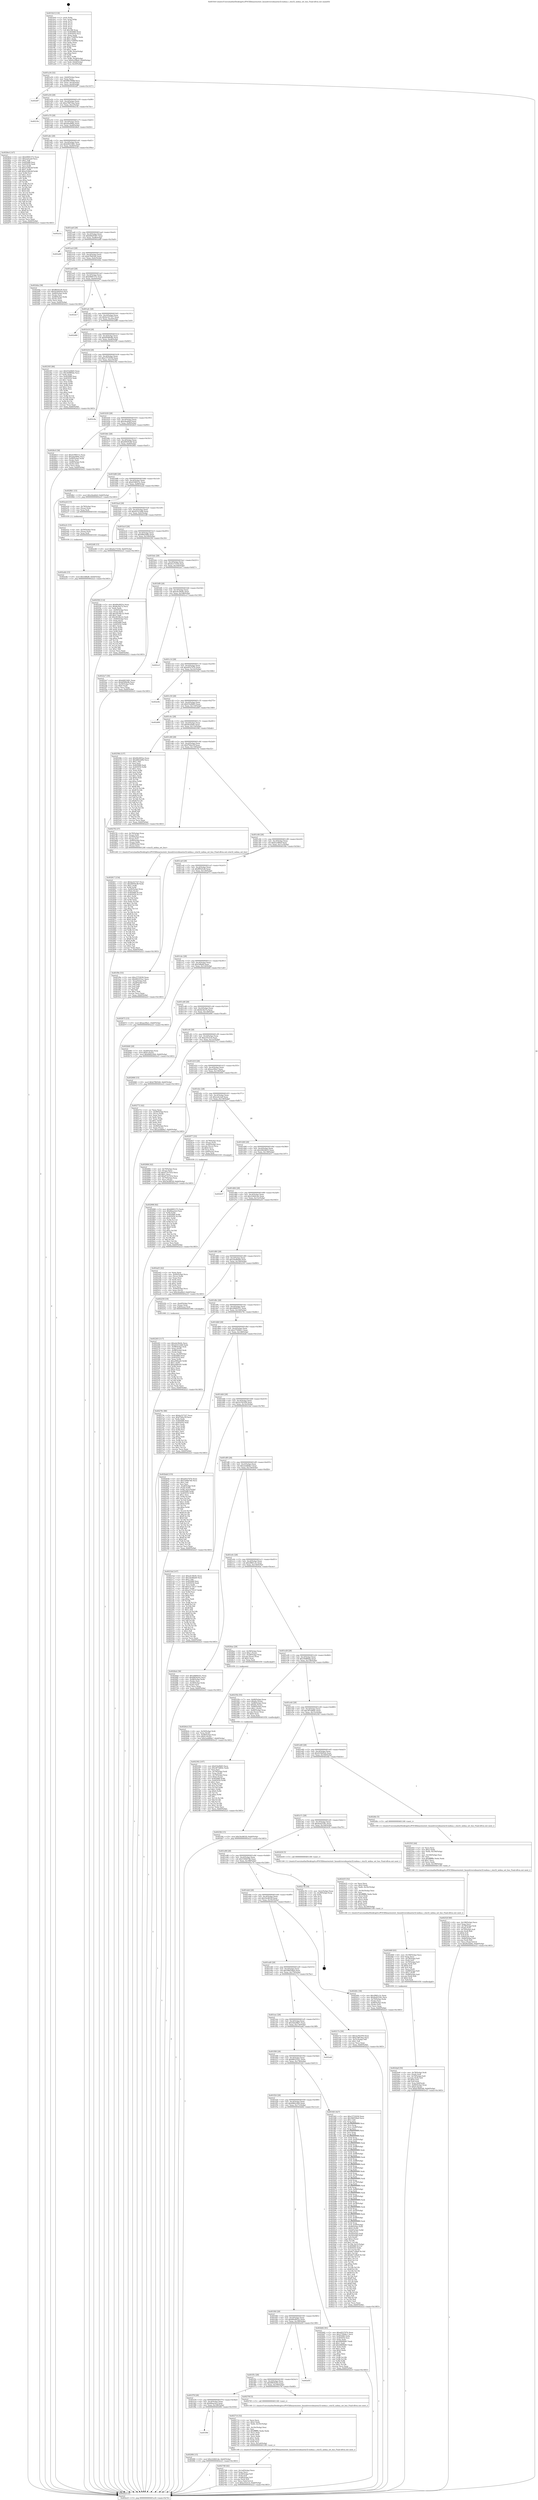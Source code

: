 digraph "0x4019c0" {
  label = "0x4019c0 (/mnt/c/Users/mathe/Desktop/tcc/POCII/binaries/extr_linuxdriversdmastm32-mdma.c_stm32_mdma_set_bus_Final-ollvm.out::main(0))"
  labelloc = "t"
  node[shape=record]

  Entry [label="",width=0.3,height=0.3,shape=circle,fillcolor=black,style=filled]
  "0x401a34" [label="{
     0x401a34 [32]\l
     | [instrs]\l
     &nbsp;&nbsp;0x401a34 \<+6\>: mov -0xb0(%rbp),%eax\l
     &nbsp;&nbsp;0x401a3a \<+2\>: mov %eax,%ecx\l
     &nbsp;&nbsp;0x401a3c \<+6\>: sub $0x86b78989,%ecx\l
     &nbsp;&nbsp;0x401a42 \<+6\>: mov %eax,-0xc4(%rbp)\l
     &nbsp;&nbsp;0x401a48 \<+6\>: mov %ecx,-0xc8(%rbp)\l
     &nbsp;&nbsp;0x401a4e \<+6\>: je 0000000000402df7 \<main+0x1437\>\l
  }"]
  "0x402df7" [label="{
     0x402df7\l
  }", style=dashed]
  "0x401a54" [label="{
     0x401a54 [28]\l
     | [instrs]\l
     &nbsp;&nbsp;0x401a54 \<+5\>: jmp 0000000000401a59 \<main+0x99\>\l
     &nbsp;&nbsp;0x401a59 \<+6\>: mov -0xc4(%rbp),%eax\l
     &nbsp;&nbsp;0x401a5f \<+5\>: sub $0xa7887daa,%eax\l
     &nbsp;&nbsp;0x401a64 \<+6\>: mov %eax,-0xcc(%rbp)\l
     &nbsp;&nbsp;0x401a6a \<+6\>: je 000000000040219c \<main+0x7dc\>\l
  }"]
  Exit [label="",width=0.3,height=0.3,shape=circle,fillcolor=black,style=filled,peripheries=2]
  "0x40219c" [label="{
     0x40219c\l
  }", style=dashed]
  "0x401a70" [label="{
     0x401a70 [28]\l
     | [instrs]\l
     &nbsp;&nbsp;0x401a70 \<+5\>: jmp 0000000000401a75 \<main+0xb5\>\l
     &nbsp;&nbsp;0x401a75 \<+6\>: mov -0xc4(%rbp),%eax\l
     &nbsp;&nbsp;0x401a7b \<+5\>: sub $0xafae994e,%eax\l
     &nbsp;&nbsp;0x401a80 \<+6\>: mov %eax,-0xd0(%rbp)\l
     &nbsp;&nbsp;0x401a86 \<+6\>: je 00000000004028e4 \<main+0xf24\>\l
  }"]
  "0x402a4b" [label="{
     0x402a4b [15]\l
     | [instrs]\l
     &nbsp;&nbsp;0x402a4b \<+10\>: movl $0x5dfbd8,-0xb0(%rbp)\l
     &nbsp;&nbsp;0x402a55 \<+5\>: jmp 0000000000402e23 \<main+0x1463\>\l
  }"]
  "0x4028e4" [label="{
     0x4028e4 [147]\l
     | [instrs]\l
     &nbsp;&nbsp;0x4028e4 \<+5\>: mov $0xb9691372,%eax\l
     &nbsp;&nbsp;0x4028e9 \<+5\>: mov $0xeedc2a9,%ecx\l
     &nbsp;&nbsp;0x4028ee \<+2\>: mov $0x1,%dl\l
     &nbsp;&nbsp;0x4028f0 \<+7\>: mov 0x405068,%esi\l
     &nbsp;&nbsp;0x4028f7 \<+7\>: mov 0x405054,%edi\l
     &nbsp;&nbsp;0x4028fe \<+3\>: mov %esi,%r8d\l
     &nbsp;&nbsp;0x402901 \<+7\>: sub $0xa534bcbf,%r8d\l
     &nbsp;&nbsp;0x402908 \<+4\>: sub $0x1,%r8d\l
     &nbsp;&nbsp;0x40290c \<+7\>: add $0xa534bcbf,%r8d\l
     &nbsp;&nbsp;0x402913 \<+4\>: imul %r8d,%esi\l
     &nbsp;&nbsp;0x402917 \<+3\>: and $0x1,%esi\l
     &nbsp;&nbsp;0x40291a \<+3\>: cmp $0x0,%esi\l
     &nbsp;&nbsp;0x40291d \<+4\>: sete %r9b\l
     &nbsp;&nbsp;0x402921 \<+3\>: cmp $0xa,%edi\l
     &nbsp;&nbsp;0x402924 \<+4\>: setl %r10b\l
     &nbsp;&nbsp;0x402928 \<+3\>: mov %r9b,%r11b\l
     &nbsp;&nbsp;0x40292b \<+4\>: xor $0xff,%r11b\l
     &nbsp;&nbsp;0x40292f \<+3\>: mov %r10b,%bl\l
     &nbsp;&nbsp;0x402932 \<+3\>: xor $0xff,%bl\l
     &nbsp;&nbsp;0x402935 \<+3\>: xor $0x0,%dl\l
     &nbsp;&nbsp;0x402938 \<+3\>: mov %r11b,%r14b\l
     &nbsp;&nbsp;0x40293b \<+4\>: and $0x0,%r14b\l
     &nbsp;&nbsp;0x40293f \<+3\>: and %dl,%r9b\l
     &nbsp;&nbsp;0x402942 \<+3\>: mov %bl,%r15b\l
     &nbsp;&nbsp;0x402945 \<+4\>: and $0x0,%r15b\l
     &nbsp;&nbsp;0x402949 \<+3\>: and %dl,%r10b\l
     &nbsp;&nbsp;0x40294c \<+3\>: or %r9b,%r14b\l
     &nbsp;&nbsp;0x40294f \<+3\>: or %r10b,%r15b\l
     &nbsp;&nbsp;0x402952 \<+3\>: xor %r15b,%r14b\l
     &nbsp;&nbsp;0x402955 \<+3\>: or %bl,%r11b\l
     &nbsp;&nbsp;0x402958 \<+4\>: xor $0xff,%r11b\l
     &nbsp;&nbsp;0x40295c \<+3\>: or $0x0,%dl\l
     &nbsp;&nbsp;0x40295f \<+3\>: and %dl,%r11b\l
     &nbsp;&nbsp;0x402962 \<+3\>: or %r11b,%r14b\l
     &nbsp;&nbsp;0x402965 \<+4\>: test $0x1,%r14b\l
     &nbsp;&nbsp;0x402969 \<+3\>: cmovne %ecx,%eax\l
     &nbsp;&nbsp;0x40296c \<+6\>: mov %eax,-0xb0(%rbp)\l
     &nbsp;&nbsp;0x402972 \<+5\>: jmp 0000000000402e23 \<main+0x1463\>\l
  }"]
  "0x401a8c" [label="{
     0x401a8c [28]\l
     | [instrs]\l
     &nbsp;&nbsp;0x401a8c \<+5\>: jmp 0000000000401a91 \<main+0xd1\>\l
     &nbsp;&nbsp;0x401a91 \<+6\>: mov -0xc4(%rbp),%eax\l
     &nbsp;&nbsp;0x401a97 \<+5\>: sub $0xb0833481,%eax\l
     &nbsp;&nbsp;0x401a9c \<+6\>: mov %eax,-0xd4(%rbp)\l
     &nbsp;&nbsp;0x401aa2 \<+6\>: je 0000000000402a5a \<main+0x109a\>\l
  }"]
  "0x402a3c" [label="{
     0x402a3c [15]\l
     | [instrs]\l
     &nbsp;&nbsp;0x402a3c \<+4\>: mov -0x50(%rbp),%rax\l
     &nbsp;&nbsp;0x402a40 \<+3\>: mov (%rax),%rax\l
     &nbsp;&nbsp;0x402a43 \<+3\>: mov %rax,%rdi\l
     &nbsp;&nbsp;0x402a46 \<+5\>: call 0000000000401030 \<free@plt\>\l
     | [calls]\l
     &nbsp;&nbsp;0x401030 \{1\} (unknown)\l
  }"]
  "0x402a5a" [label="{
     0x402a5a\l
  }", style=dashed]
  "0x401aa8" [label="{
     0x401aa8 [28]\l
     | [instrs]\l
     &nbsp;&nbsp;0x401aa8 \<+5\>: jmp 0000000000401aad \<main+0xed\>\l
     &nbsp;&nbsp;0x401aad \<+6\>: mov -0xc4(%rbp),%eax\l
     &nbsp;&nbsp;0x401ab3 \<+5\>: sub $0xb6bd5587,%eax\l
     &nbsp;&nbsp;0x401ab8 \<+6\>: mov %eax,-0xd8(%rbp)\l
     &nbsp;&nbsp;0x401abe \<+6\>: je 0000000000402a69 \<main+0x10a9\>\l
  }"]
  "0x401f94" [label="{
     0x401f94\l
  }", style=dashed]
  "0x402a69" [label="{
     0x402a69\l
  }", style=dashed]
  "0x401ac4" [label="{
     0x401ac4 [28]\l
     | [instrs]\l
     &nbsp;&nbsp;0x401ac4 \<+5\>: jmp 0000000000401ac9 \<main+0x109\>\l
     &nbsp;&nbsp;0x401ac9 \<+6\>: mov -0xc4(%rbp),%eax\l
     &nbsp;&nbsp;0x401acf \<+5\>: sub $0xb7fb93d4,%eax\l
     &nbsp;&nbsp;0x401ad4 \<+6\>: mov %eax,-0xdc(%rbp)\l
     &nbsp;&nbsp;0x401ada \<+6\>: je 00000000004024da \<main+0xb1a\>\l
  }"]
  "0x4029f4" [label="{
     0x4029f4 [15]\l
     | [instrs]\l
     &nbsp;&nbsp;0x4029f4 \<+10\>: movl $0x224641de,-0xb0(%rbp)\l
     &nbsp;&nbsp;0x4029fe \<+5\>: jmp 0000000000402e23 \<main+0x1463\>\l
  }"]
  "0x4024da" [label="{
     0x4024da [36]\l
     | [instrs]\l
     &nbsp;&nbsp;0x4024da \<+5\>: mov $0xff05d1d4,%eax\l
     &nbsp;&nbsp;0x4024df \<+5\>: mov $0x4256d5e4,%ecx\l
     &nbsp;&nbsp;0x4024e4 \<+4\>: mov -0x60(%rbp),%rdx\l
     &nbsp;&nbsp;0x4024e8 \<+2\>: mov (%rdx),%esi\l
     &nbsp;&nbsp;0x4024ea \<+4\>: mov -0x68(%rbp),%rdx\l
     &nbsp;&nbsp;0x4024ee \<+2\>: cmp (%rdx),%esi\l
     &nbsp;&nbsp;0x4024f0 \<+3\>: cmovl %ecx,%eax\l
     &nbsp;&nbsp;0x4024f3 \<+6\>: mov %eax,-0xb0(%rbp)\l
     &nbsp;&nbsp;0x4024f9 \<+5\>: jmp 0000000000402e23 \<main+0x1463\>\l
  }"]
  "0x401ae0" [label="{
     0x401ae0 [28]\l
     | [instrs]\l
     &nbsp;&nbsp;0x401ae0 \<+5\>: jmp 0000000000401ae5 \<main+0x125\>\l
     &nbsp;&nbsp;0x401ae5 \<+6\>: mov -0xc4(%rbp),%eax\l
     &nbsp;&nbsp;0x401aeb \<+5\>: sub $0xb9691372,%eax\l
     &nbsp;&nbsp;0x401af0 \<+6\>: mov %eax,-0xe0(%rbp)\l
     &nbsp;&nbsp;0x401af6 \<+6\>: je 0000000000402dc7 \<main+0x1407\>\l
  }"]
  "0x402998" [label="{
     0x402998 [92]\l
     | [instrs]\l
     &nbsp;&nbsp;0x402998 \<+5\>: mov $0xb9691372,%edx\l
     &nbsp;&nbsp;0x40299d \<+5\>: mov $0x6faac4c4,%esi\l
     &nbsp;&nbsp;0x4029a2 \<+3\>: xor %r8d,%r8d\l
     &nbsp;&nbsp;0x4029a5 \<+8\>: mov 0x405068,%r9d\l
     &nbsp;&nbsp;0x4029ad \<+8\>: mov 0x405054,%r10d\l
     &nbsp;&nbsp;0x4029b5 \<+4\>: sub $0x1,%r8d\l
     &nbsp;&nbsp;0x4029b9 \<+3\>: mov %r9d,%r11d\l
     &nbsp;&nbsp;0x4029bc \<+3\>: add %r8d,%r11d\l
     &nbsp;&nbsp;0x4029bf \<+4\>: imul %r11d,%r9d\l
     &nbsp;&nbsp;0x4029c3 \<+4\>: and $0x1,%r9d\l
     &nbsp;&nbsp;0x4029c7 \<+4\>: cmp $0x0,%r9d\l
     &nbsp;&nbsp;0x4029cb \<+3\>: sete %bl\l
     &nbsp;&nbsp;0x4029ce \<+4\>: cmp $0xa,%r10d\l
     &nbsp;&nbsp;0x4029d2 \<+4\>: setl %r14b\l
     &nbsp;&nbsp;0x4029d6 \<+3\>: mov %bl,%r15b\l
     &nbsp;&nbsp;0x4029d9 \<+3\>: and %r14b,%r15b\l
     &nbsp;&nbsp;0x4029dc \<+3\>: xor %r14b,%bl\l
     &nbsp;&nbsp;0x4029df \<+3\>: or %bl,%r15b\l
     &nbsp;&nbsp;0x4029e2 \<+4\>: test $0x1,%r15b\l
     &nbsp;&nbsp;0x4029e6 \<+3\>: cmovne %esi,%edx\l
     &nbsp;&nbsp;0x4029e9 \<+6\>: mov %edx,-0xb0(%rbp)\l
     &nbsp;&nbsp;0x4029ef \<+5\>: jmp 0000000000402e23 \<main+0x1463\>\l
  }"]
  "0x402dc7" [label="{
     0x402dc7\l
  }", style=dashed]
  "0x401afc" [label="{
     0x401afc [28]\l
     | [instrs]\l
     &nbsp;&nbsp;0x401afc \<+5\>: jmp 0000000000401b01 \<main+0x141\>\l
     &nbsp;&nbsp;0x401b01 \<+6\>: mov -0xc4(%rbp),%eax\l
     &nbsp;&nbsp;0x401b07 \<+5\>: sub $0xbe327327,%eax\l
     &nbsp;&nbsp;0x401b0c \<+6\>: mov %eax,-0xe4(%rbp)\l
     &nbsp;&nbsp;0x401b12 \<+6\>: je 0000000000402d89 \<main+0x13c9\>\l
  }"]
  "0x402817" [label="{
     0x402817 [154]\l
     | [instrs]\l
     &nbsp;&nbsp;0x402817 \<+5\>: mov $0xbe327327,%ecx\l
     &nbsp;&nbsp;0x40281c \<+5\>: mov $0xd093f1d8,%edx\l
     &nbsp;&nbsp;0x402821 \<+3\>: mov $0x1,%r8b\l
     &nbsp;&nbsp;0x402824 \<+3\>: xor %r9d,%r9d\l
     &nbsp;&nbsp;0x402827 \<+4\>: mov -0x40(%rbp),%rax\l
     &nbsp;&nbsp;0x40282b \<+6\>: movl $0x0,(%rax)\l
     &nbsp;&nbsp;0x402831 \<+8\>: mov 0x405068,%r10d\l
     &nbsp;&nbsp;0x402839 \<+8\>: mov 0x405054,%r11d\l
     &nbsp;&nbsp;0x402841 \<+4\>: sub $0x1,%r9d\l
     &nbsp;&nbsp;0x402845 \<+3\>: mov %r10d,%ebx\l
     &nbsp;&nbsp;0x402848 \<+3\>: add %r9d,%ebx\l
     &nbsp;&nbsp;0x40284b \<+4\>: imul %ebx,%r10d\l
     &nbsp;&nbsp;0x40284f \<+4\>: and $0x1,%r10d\l
     &nbsp;&nbsp;0x402853 \<+4\>: cmp $0x0,%r10d\l
     &nbsp;&nbsp;0x402857 \<+4\>: sete %r14b\l
     &nbsp;&nbsp;0x40285b \<+4\>: cmp $0xa,%r11d\l
     &nbsp;&nbsp;0x40285f \<+4\>: setl %r15b\l
     &nbsp;&nbsp;0x402863 \<+3\>: mov %r14b,%r12b\l
     &nbsp;&nbsp;0x402866 \<+4\>: xor $0xff,%r12b\l
     &nbsp;&nbsp;0x40286a \<+3\>: mov %r15b,%r13b\l
     &nbsp;&nbsp;0x40286d \<+4\>: xor $0xff,%r13b\l
     &nbsp;&nbsp;0x402871 \<+4\>: xor $0x0,%r8b\l
     &nbsp;&nbsp;0x402875 \<+3\>: mov %r12b,%al\l
     &nbsp;&nbsp;0x402878 \<+2\>: and $0x0,%al\l
     &nbsp;&nbsp;0x40287a \<+3\>: and %r8b,%r14b\l
     &nbsp;&nbsp;0x40287d \<+3\>: mov %r13b,%sil\l
     &nbsp;&nbsp;0x402880 \<+4\>: and $0x0,%sil\l
     &nbsp;&nbsp;0x402884 \<+3\>: and %r8b,%r15b\l
     &nbsp;&nbsp;0x402887 \<+3\>: or %r14b,%al\l
     &nbsp;&nbsp;0x40288a \<+3\>: or %r15b,%sil\l
     &nbsp;&nbsp;0x40288d \<+3\>: xor %sil,%al\l
     &nbsp;&nbsp;0x402890 \<+3\>: or %r13b,%r12b\l
     &nbsp;&nbsp;0x402893 \<+4\>: xor $0xff,%r12b\l
     &nbsp;&nbsp;0x402897 \<+4\>: or $0x0,%r8b\l
     &nbsp;&nbsp;0x40289b \<+3\>: and %r8b,%r12b\l
     &nbsp;&nbsp;0x40289e \<+3\>: or %r12b,%al\l
     &nbsp;&nbsp;0x4028a1 \<+2\>: test $0x1,%al\l
     &nbsp;&nbsp;0x4028a3 \<+3\>: cmovne %edx,%ecx\l
     &nbsp;&nbsp;0x4028a6 \<+6\>: mov %ecx,-0xb0(%rbp)\l
     &nbsp;&nbsp;0x4028ac \<+5\>: jmp 0000000000402e23 \<main+0x1463\>\l
  }"]
  "0x402d89" [label="{
     0x402d89\l
  }", style=dashed]
  "0x401b18" [label="{
     0x401b18 [28]\l
     | [instrs]\l
     &nbsp;&nbsp;0x401b18 \<+5\>: jmp 0000000000401b1d \<main+0x15d\>\l
     &nbsp;&nbsp;0x401b1d \<+6\>: mov -0xc4(%rbp),%eax\l
     &nbsp;&nbsp;0x401b23 \<+5\>: sub $0xbf589e9b,%eax\l
     &nbsp;&nbsp;0x401b28 \<+6\>: mov %eax,-0xe8(%rbp)\l
     &nbsp;&nbsp;0x401b2e \<+6\>: je 0000000000402305 \<main+0x945\>\l
  }"]
  "0x402748" [label="{
     0x402748 [42]\l
     | [instrs]\l
     &nbsp;&nbsp;0x402748 \<+6\>: mov -0x1a0(%rbp),%ecx\l
     &nbsp;&nbsp;0x40274e \<+3\>: imul %eax,%ecx\l
     &nbsp;&nbsp;0x402751 \<+4\>: mov -0x50(%rbp),%r8\l
     &nbsp;&nbsp;0x402755 \<+3\>: mov (%r8),%r8\l
     &nbsp;&nbsp;0x402758 \<+4\>: mov -0x48(%rbp),%r9\l
     &nbsp;&nbsp;0x40275c \<+3\>: movslq (%r9),%r9\l
     &nbsp;&nbsp;0x40275f \<+4\>: mov %ecx,(%r8,%r9,4)\l
     &nbsp;&nbsp;0x402763 \<+10\>: movl $0xa3523c4,-0xb0(%rbp)\l
     &nbsp;&nbsp;0x40276d \<+5\>: jmp 0000000000402e23 \<main+0x1463\>\l
  }"]
  "0x402305" [label="{
     0x402305 [86]\l
     | [instrs]\l
     &nbsp;&nbsp;0x402305 \<+5\>: mov $0xf10e9b83,%eax\l
     &nbsp;&nbsp;0x40230a \<+5\>: mov $0x30df60da,%ecx\l
     &nbsp;&nbsp;0x40230f \<+2\>: xor %edx,%edx\l
     &nbsp;&nbsp;0x402311 \<+7\>: mov 0x405068,%esi\l
     &nbsp;&nbsp;0x402318 \<+7\>: mov 0x405054,%edi\l
     &nbsp;&nbsp;0x40231f \<+3\>: sub $0x1,%edx\l
     &nbsp;&nbsp;0x402322 \<+3\>: mov %esi,%r8d\l
     &nbsp;&nbsp;0x402325 \<+3\>: add %edx,%r8d\l
     &nbsp;&nbsp;0x402328 \<+4\>: imul %r8d,%esi\l
     &nbsp;&nbsp;0x40232c \<+3\>: and $0x1,%esi\l
     &nbsp;&nbsp;0x40232f \<+3\>: cmp $0x0,%esi\l
     &nbsp;&nbsp;0x402332 \<+4\>: sete %r9b\l
     &nbsp;&nbsp;0x402336 \<+3\>: cmp $0xa,%edi\l
     &nbsp;&nbsp;0x402339 \<+4\>: setl %r10b\l
     &nbsp;&nbsp;0x40233d \<+3\>: mov %r9b,%r11b\l
     &nbsp;&nbsp;0x402340 \<+3\>: and %r10b,%r11b\l
     &nbsp;&nbsp;0x402343 \<+3\>: xor %r10b,%r9b\l
     &nbsp;&nbsp;0x402346 \<+3\>: or %r9b,%r11b\l
     &nbsp;&nbsp;0x402349 \<+4\>: test $0x1,%r11b\l
     &nbsp;&nbsp;0x40234d \<+3\>: cmovne %ecx,%eax\l
     &nbsp;&nbsp;0x402350 \<+6\>: mov %eax,-0xb0(%rbp)\l
     &nbsp;&nbsp;0x402356 \<+5\>: jmp 0000000000402e23 \<main+0x1463\>\l
  }"]
  "0x401b34" [label="{
     0x401b34 [28]\l
     | [instrs]\l
     &nbsp;&nbsp;0x401b34 \<+5\>: jmp 0000000000401b39 \<main+0x179\>\l
     &nbsp;&nbsp;0x401b39 \<+6\>: mov -0xc4(%rbp),%eax\l
     &nbsp;&nbsp;0x401b3f \<+5\>: sub $0xc5753036,%eax\l
     &nbsp;&nbsp;0x401b44 \<+6\>: mov %eax,-0xec(%rbp)\l
     &nbsp;&nbsp;0x401b4a \<+6\>: je 0000000000402c8a \<main+0x12ca\>\l
  }"]
  "0x402714" [label="{
     0x402714 [52]\l
     | [instrs]\l
     &nbsp;&nbsp;0x402714 \<+2\>: xor %ecx,%ecx\l
     &nbsp;&nbsp;0x402716 \<+5\>: mov $0x2,%edx\l
     &nbsp;&nbsp;0x40271b \<+6\>: mov %edx,-0x19c(%rbp)\l
     &nbsp;&nbsp;0x402721 \<+1\>: cltd\l
     &nbsp;&nbsp;0x402722 \<+6\>: mov -0x19c(%rbp),%esi\l
     &nbsp;&nbsp;0x402728 \<+2\>: idiv %esi\l
     &nbsp;&nbsp;0x40272a \<+6\>: imul $0xfffffffe,%edx,%edx\l
     &nbsp;&nbsp;0x402730 \<+2\>: mov %ecx,%edi\l
     &nbsp;&nbsp;0x402732 \<+2\>: sub %edx,%edi\l
     &nbsp;&nbsp;0x402734 \<+2\>: mov %ecx,%edx\l
     &nbsp;&nbsp;0x402736 \<+3\>: sub $0x1,%edx\l
     &nbsp;&nbsp;0x402739 \<+2\>: add %edx,%edi\l
     &nbsp;&nbsp;0x40273b \<+2\>: sub %edi,%ecx\l
     &nbsp;&nbsp;0x40273d \<+6\>: mov %ecx,-0x1a0(%rbp)\l
     &nbsp;&nbsp;0x402743 \<+5\>: call 0000000000401160 \<next_i\>\l
     | [calls]\l
     &nbsp;&nbsp;0x401160 \{1\} (/mnt/c/Users/mathe/Desktop/tcc/POCII/binaries/extr_linuxdriversdmastm32-mdma.c_stm32_mdma_set_bus_Final-ollvm.out::next_i)\l
  }"]
  "0x402c8a" [label="{
     0x402c8a\l
  }", style=dashed]
  "0x401b50" [label="{
     0x401b50 [28]\l
     | [instrs]\l
     &nbsp;&nbsp;0x401b50 \<+5\>: jmp 0000000000401b55 \<main+0x195\>\l
     &nbsp;&nbsp;0x401b55 \<+6\>: mov -0xc4(%rbp),%eax\l
     &nbsp;&nbsp;0x401b5b \<+5\>: sub $0xc6ea6dcf,%eax\l
     &nbsp;&nbsp;0x401b60 \<+6\>: mov %eax,-0xf0(%rbp)\l
     &nbsp;&nbsp;0x401b66 \<+6\>: je 00000000004028c0 \<main+0xf00\>\l
  }"]
  "0x401f78" [label="{
     0x401f78 [28]\l
     | [instrs]\l
     &nbsp;&nbsp;0x401f78 \<+5\>: jmp 0000000000401f7d \<main+0x5bd\>\l
     &nbsp;&nbsp;0x401f7d \<+6\>: mov -0xc4(%rbp),%eax\l
     &nbsp;&nbsp;0x401f83 \<+5\>: sub $0x6faac4c4,%eax\l
     &nbsp;&nbsp;0x401f88 \<+6\>: mov %eax,-0x188(%rbp)\l
     &nbsp;&nbsp;0x401f8e \<+6\>: je 00000000004029f4 \<main+0x1034\>\l
  }"]
  "0x4028c0" [label="{
     0x4028c0 [36]\l
     | [instrs]\l
     &nbsp;&nbsp;0x4028c0 \<+5\>: mov $0xd196013c,%eax\l
     &nbsp;&nbsp;0x4028c5 \<+5\>: mov $0xafae994e,%ecx\l
     &nbsp;&nbsp;0x4028ca \<+4\>: mov -0x40(%rbp),%rdx\l
     &nbsp;&nbsp;0x4028ce \<+2\>: mov (%rdx),%esi\l
     &nbsp;&nbsp;0x4028d0 \<+4\>: mov -0x80(%rbp),%rdx\l
     &nbsp;&nbsp;0x4028d4 \<+2\>: cmp (%rdx),%esi\l
     &nbsp;&nbsp;0x4028d6 \<+3\>: cmovl %ecx,%eax\l
     &nbsp;&nbsp;0x4028d9 \<+6\>: mov %eax,-0xb0(%rbp)\l
     &nbsp;&nbsp;0x4028df \<+5\>: jmp 0000000000402e23 \<main+0x1463\>\l
  }"]
  "0x401b6c" [label="{
     0x401b6c [28]\l
     | [instrs]\l
     &nbsp;&nbsp;0x401b6c \<+5\>: jmp 0000000000401b71 \<main+0x1b1\>\l
     &nbsp;&nbsp;0x401b71 \<+6\>: mov -0xc4(%rbp),%eax\l
     &nbsp;&nbsp;0x401b77 \<+5\>: sub $0xd093f1d8,%eax\l
     &nbsp;&nbsp;0x401b7c \<+6\>: mov %eax,-0xf4(%rbp)\l
     &nbsp;&nbsp;0x401b82 \<+6\>: je 00000000004028b1 \<main+0xef1\>\l
  }"]
  "0x40270f" [label="{
     0x40270f [5]\l
     | [instrs]\l
     &nbsp;&nbsp;0x40270f \<+5\>: call 0000000000401160 \<next_i\>\l
     | [calls]\l
     &nbsp;&nbsp;0x401160 \{1\} (/mnt/c/Users/mathe/Desktop/tcc/POCII/binaries/extr_linuxdriversdmastm32-mdma.c_stm32_mdma_set_bus_Final-ollvm.out::next_i)\l
  }"]
  "0x4028b1" [label="{
     0x4028b1 [15]\l
     | [instrs]\l
     &nbsp;&nbsp;0x4028b1 \<+10\>: movl $0xc6ea6dcf,-0xb0(%rbp)\l
     &nbsp;&nbsp;0x4028bb \<+5\>: jmp 0000000000402e23 \<main+0x1463\>\l
  }"]
  "0x401b88" [label="{
     0x401b88 [28]\l
     | [instrs]\l
     &nbsp;&nbsp;0x401b88 \<+5\>: jmp 0000000000401b8d \<main+0x1cd\>\l
     &nbsp;&nbsp;0x401b8d \<+6\>: mov -0xc4(%rbp),%eax\l
     &nbsp;&nbsp;0x401b93 \<+5\>: sub $0xd196013c,%eax\l
     &nbsp;&nbsp;0x401b98 \<+6\>: mov %eax,-0xf8(%rbp)\l
     &nbsp;&nbsp;0x401b9e \<+6\>: je 0000000000402a2d \<main+0x106d\>\l
  }"]
  "0x401f5c" [label="{
     0x401f5c [28]\l
     | [instrs]\l
     &nbsp;&nbsp;0x401f5c \<+5\>: jmp 0000000000401f61 \<main+0x5a1\>\l
     &nbsp;&nbsp;0x401f61 \<+6\>: mov -0xc4(%rbp),%eax\l
     &nbsp;&nbsp;0x401f67 \<+5\>: sub $0x69f34202,%eax\l
     &nbsp;&nbsp;0x401f6c \<+6\>: mov %eax,-0x184(%rbp)\l
     &nbsp;&nbsp;0x401f72 \<+6\>: je 000000000040270f \<main+0xd4f\>\l
  }"]
  "0x402a2d" [label="{
     0x402a2d [15]\l
     | [instrs]\l
     &nbsp;&nbsp;0x402a2d \<+4\>: mov -0x78(%rbp),%rax\l
     &nbsp;&nbsp;0x402a31 \<+3\>: mov (%rax),%rax\l
     &nbsp;&nbsp;0x402a34 \<+3\>: mov %rax,%rdi\l
     &nbsp;&nbsp;0x402a37 \<+5\>: call 0000000000401030 \<free@plt\>\l
     | [calls]\l
     &nbsp;&nbsp;0x401030 \{1\} (unknown)\l
  }"]
  "0x401ba4" [label="{
     0x401ba4 [28]\l
     | [instrs]\l
     &nbsp;&nbsp;0x401ba4 \<+5\>: jmp 0000000000401ba9 \<main+0x1e9\>\l
     &nbsp;&nbsp;0x401ba9 \<+6\>: mov -0xc4(%rbp),%eax\l
     &nbsp;&nbsp;0x401baf \<+5\>: sub $0xd2521dd8,%eax\l
     &nbsp;&nbsp;0x401bb4 \<+6\>: mov %eax,-0xfc(%rbp)\l
     &nbsp;&nbsp;0x401bba \<+6\>: je 00000000004022d8 \<main+0x918\>\l
  }"]
  "0x402d5f" [label="{
     0x402d5f\l
  }", style=dashed]
  "0x4022d8" [label="{
     0x4022d8 [15]\l
     | [instrs]\l
     &nbsp;&nbsp;0x4022d8 \<+10\>: movl $0xdce73104,-0xb0(%rbp)\l
     &nbsp;&nbsp;0x4022e2 \<+5\>: jmp 0000000000402e23 \<main+0x1463\>\l
  }"]
  "0x401bc0" [label="{
     0x401bc0 [28]\l
     | [instrs]\l
     &nbsp;&nbsp;0x401bc0 \<+5\>: jmp 0000000000401bc5 \<main+0x205\>\l
     &nbsp;&nbsp;0x401bc5 \<+6\>: mov -0xc4(%rbp),%eax\l
     &nbsp;&nbsp;0x401bcb \<+5\>: sub $0xd6fa5d0b,%eax\l
     &nbsp;&nbsp;0x401bd0 \<+6\>: mov %eax,-0x100(%rbp)\l
     &nbsp;&nbsp;0x401bd6 \<+6\>: je 00000000004025f4 \<main+0xc34\>\l
  }"]
  "0x401f40" [label="{
     0x401f40 [28]\l
     | [instrs]\l
     &nbsp;&nbsp;0x401f40 \<+5\>: jmp 0000000000401f45 \<main+0x585\>\l
     &nbsp;&nbsp;0x401f45 \<+6\>: mov -0xc4(%rbp),%eax\l
     &nbsp;&nbsp;0x401f4b \<+5\>: sub $0x69c6952a,%eax\l
     &nbsp;&nbsp;0x401f50 \<+6\>: mov %eax,-0x180(%rbp)\l
     &nbsp;&nbsp;0x401f56 \<+6\>: je 0000000000402d5f \<main+0x139f\>\l
  }"]
  "0x4025f4" [label="{
     0x4025f4 [114]\l
     | [instrs]\l
     &nbsp;&nbsp;0x4025f4 \<+5\>: mov $0x69c6952a,%eax\l
     &nbsp;&nbsp;0x4025f9 \<+5\>: mov $0x8e3b27a,%ecx\l
     &nbsp;&nbsp;0x4025fe \<+2\>: xor %edx,%edx\l
     &nbsp;&nbsp;0x402600 \<+4\>: mov -0x60(%rbp),%rsi\l
     &nbsp;&nbsp;0x402604 \<+2\>: mov (%rsi),%edi\l
     &nbsp;&nbsp;0x402606 \<+6\>: add $0x2819bc22,%edi\l
     &nbsp;&nbsp;0x40260c \<+3\>: add $0x1,%edi\l
     &nbsp;&nbsp;0x40260f \<+6\>: sub $0x2819bc22,%edi\l
     &nbsp;&nbsp;0x402615 \<+4\>: mov -0x60(%rbp),%rsi\l
     &nbsp;&nbsp;0x402619 \<+2\>: mov %edi,(%rsi)\l
     &nbsp;&nbsp;0x40261b \<+7\>: mov 0x405068,%edi\l
     &nbsp;&nbsp;0x402622 \<+8\>: mov 0x405054,%r8d\l
     &nbsp;&nbsp;0x40262a \<+3\>: sub $0x1,%edx\l
     &nbsp;&nbsp;0x40262d \<+3\>: mov %edi,%r9d\l
     &nbsp;&nbsp;0x402630 \<+3\>: add %edx,%r9d\l
     &nbsp;&nbsp;0x402633 \<+4\>: imul %r9d,%edi\l
     &nbsp;&nbsp;0x402637 \<+3\>: and $0x1,%edi\l
     &nbsp;&nbsp;0x40263a \<+3\>: cmp $0x0,%edi\l
     &nbsp;&nbsp;0x40263d \<+4\>: sete %r10b\l
     &nbsp;&nbsp;0x402641 \<+4\>: cmp $0xa,%r8d\l
     &nbsp;&nbsp;0x402645 \<+4\>: setl %r11b\l
     &nbsp;&nbsp;0x402649 \<+3\>: mov %r10b,%bl\l
     &nbsp;&nbsp;0x40264c \<+3\>: and %r11b,%bl\l
     &nbsp;&nbsp;0x40264f \<+3\>: xor %r11b,%r10b\l
     &nbsp;&nbsp;0x402652 \<+3\>: or %r10b,%bl\l
     &nbsp;&nbsp;0x402655 \<+3\>: test $0x1,%bl\l
     &nbsp;&nbsp;0x402658 \<+3\>: cmovne %ecx,%eax\l
     &nbsp;&nbsp;0x40265b \<+6\>: mov %eax,-0xb0(%rbp)\l
     &nbsp;&nbsp;0x402661 \<+5\>: jmp 0000000000402e23 \<main+0x1463\>\l
  }"]
  "0x401bdc" [label="{
     0x401bdc [28]\l
     | [instrs]\l
     &nbsp;&nbsp;0x401bdc \<+5\>: jmp 0000000000401be1 \<main+0x221\>\l
     &nbsp;&nbsp;0x401be1 \<+6\>: mov -0xc4(%rbp),%eax\l
     &nbsp;&nbsp;0x401be7 \<+5\>: sub $0xdce73104,%eax\l
     &nbsp;&nbsp;0x401bec \<+6\>: mov %eax,-0x104(%rbp)\l
     &nbsp;&nbsp;0x401bf2 \<+6\>: je 00000000004022e7 \<main+0x927\>\l
  }"]
  "0x402b82" [label="{
     0x402b82 [91]\l
     | [instrs]\l
     &nbsp;&nbsp;0x402b82 \<+5\>: mov $0xe652707b,%eax\l
     &nbsp;&nbsp;0x402b87 \<+5\>: mov $0x275006c1,%ecx\l
     &nbsp;&nbsp;0x402b8c \<+7\>: mov 0x405068,%edx\l
     &nbsp;&nbsp;0x402b93 \<+7\>: mov 0x405054,%esi\l
     &nbsp;&nbsp;0x402b9a \<+2\>: mov %edx,%edi\l
     &nbsp;&nbsp;0x402b9c \<+6\>: sub $0x4969b8b7,%edi\l
     &nbsp;&nbsp;0x402ba2 \<+3\>: sub $0x1,%edi\l
     &nbsp;&nbsp;0x402ba5 \<+6\>: add $0x4969b8b7,%edi\l
     &nbsp;&nbsp;0x402bab \<+3\>: imul %edi,%edx\l
     &nbsp;&nbsp;0x402bae \<+3\>: and $0x1,%edx\l
     &nbsp;&nbsp;0x402bb1 \<+3\>: cmp $0x0,%edx\l
     &nbsp;&nbsp;0x402bb4 \<+4\>: sete %r8b\l
     &nbsp;&nbsp;0x402bb8 \<+3\>: cmp $0xa,%esi\l
     &nbsp;&nbsp;0x402bbb \<+4\>: setl %r9b\l
     &nbsp;&nbsp;0x402bbf \<+3\>: mov %r8b,%r10b\l
     &nbsp;&nbsp;0x402bc2 \<+3\>: and %r9b,%r10b\l
     &nbsp;&nbsp;0x402bc5 \<+3\>: xor %r9b,%r8b\l
     &nbsp;&nbsp;0x402bc8 \<+3\>: or %r8b,%r10b\l
     &nbsp;&nbsp;0x402bcb \<+4\>: test $0x1,%r10b\l
     &nbsp;&nbsp;0x402bcf \<+3\>: cmovne %ecx,%eax\l
     &nbsp;&nbsp;0x402bd2 \<+6\>: mov %eax,-0xb0(%rbp)\l
     &nbsp;&nbsp;0x402bd8 \<+5\>: jmp 0000000000402e23 \<main+0x1463\>\l
  }"]
  "0x4022e7" [label="{
     0x4022e7 [30]\l
     | [instrs]\l
     &nbsp;&nbsp;0x4022e7 \<+5\>: mov $0xb0833481,%eax\l
     &nbsp;&nbsp;0x4022ec \<+5\>: mov $0xbf589e9b,%ecx\l
     &nbsp;&nbsp;0x4022f1 \<+3\>: mov -0x30(%rbp),%edx\l
     &nbsp;&nbsp;0x4022f4 \<+3\>: cmp $0x0,%edx\l
     &nbsp;&nbsp;0x4022f7 \<+3\>: cmove %ecx,%eax\l
     &nbsp;&nbsp;0x4022fa \<+6\>: mov %eax,-0xb0(%rbp)\l
     &nbsp;&nbsp;0x402300 \<+5\>: jmp 0000000000402e23 \<main+0x1463\>\l
  }"]
  "0x401bf8" [label="{
     0x401bf8 [28]\l
     | [instrs]\l
     &nbsp;&nbsp;0x401bf8 \<+5\>: jmp 0000000000401bfd \<main+0x23d\>\l
     &nbsp;&nbsp;0x401bfd \<+6\>: mov -0xc4(%rbp),%eax\l
     &nbsp;&nbsp;0x401c03 \<+5\>: sub $0xe4c56e9c,%eax\l
     &nbsp;&nbsp;0x401c08 \<+6\>: mov %eax,-0x108(%rbp)\l
     &nbsp;&nbsp;0x401c0e \<+6\>: je 0000000000402ccf \<main+0x130f\>\l
  }"]
  "0x4026cb" [label="{
     0x4026cb [32]\l
     | [instrs]\l
     &nbsp;&nbsp;0x4026cb \<+4\>: mov -0x50(%rbp),%rdi\l
     &nbsp;&nbsp;0x4026cf \<+3\>: mov %rax,(%rdi)\l
     &nbsp;&nbsp;0x4026d2 \<+4\>: mov -0x48(%rbp),%rax\l
     &nbsp;&nbsp;0x4026d6 \<+6\>: movl $0x0,(%rax)\l
     &nbsp;&nbsp;0x4026dc \<+10\>: movl $0x2eddb8a7,-0xb0(%rbp)\l
     &nbsp;&nbsp;0x4026e6 \<+5\>: jmp 0000000000402e23 \<main+0x1463\>\l
  }"]
  "0x402ccf" [label="{
     0x402ccf\l
  }", style=dashed]
  "0x401c14" [label="{
     0x401c14 [28]\l
     | [instrs]\l
     &nbsp;&nbsp;0x401c14 \<+5\>: jmp 0000000000401c19 \<main+0x259\>\l
     &nbsp;&nbsp;0x401c19 \<+6\>: mov -0xc4(%rbp),%eax\l
     &nbsp;&nbsp;0x401c1f \<+5\>: sub $0xe652707b,%eax\l
     &nbsp;&nbsp;0x401c24 \<+6\>: mov %eax,-0x10c(%rbp)\l
     &nbsp;&nbsp;0x401c2a \<+6\>: je 0000000000402e0b \<main+0x144b\>\l
  }"]
  "0x40252f" [label="{
     0x40252f [60]\l
     | [instrs]\l
     &nbsp;&nbsp;0x40252f \<+6\>: mov -0x198(%rbp),%ecx\l
     &nbsp;&nbsp;0x402535 \<+3\>: imul %eax,%ecx\l
     &nbsp;&nbsp;0x402538 \<+4\>: mov -0x78(%rbp),%rdi\l
     &nbsp;&nbsp;0x40253c \<+3\>: mov (%rdi),%rdi\l
     &nbsp;&nbsp;0x40253f \<+4\>: mov -0x70(%rbp),%r8\l
     &nbsp;&nbsp;0x402543 \<+3\>: movslq (%r8),%r8\l
     &nbsp;&nbsp;0x402546 \<+4\>: shl $0x4,%r8\l
     &nbsp;&nbsp;0x40254a \<+3\>: add %r8,%rdi\l
     &nbsp;&nbsp;0x40254d \<+4\>: mov 0x8(%rdi),%rdi\l
     &nbsp;&nbsp;0x402551 \<+4\>: mov -0x60(%rbp),%r8\l
     &nbsp;&nbsp;0x402555 \<+3\>: movslq (%r8),%r8\l
     &nbsp;&nbsp;0x402558 \<+4\>: mov %ecx,(%rdi,%r8,4)\l
     &nbsp;&nbsp;0x40255c \<+10\>: movl $0xf4cf2b6e,-0xb0(%rbp)\l
     &nbsp;&nbsp;0x402566 \<+5\>: jmp 0000000000402e23 \<main+0x1463\>\l
  }"]
  "0x402e0b" [label="{
     0x402e0b\l
  }", style=dashed]
  "0x401c30" [label="{
     0x401c30 [28]\l
     | [instrs]\l
     &nbsp;&nbsp;0x401c30 \<+5\>: jmp 0000000000401c35 \<main+0x275\>\l
     &nbsp;&nbsp;0x401c35 \<+6\>: mov -0xc4(%rbp),%eax\l
     &nbsp;&nbsp;0x401c3b \<+5\>: sub $0xf10e9b83,%eax\l
     &nbsp;&nbsp;0x401c40 \<+6\>: mov %eax,-0x110(%rbp)\l
     &nbsp;&nbsp;0x401c46 \<+6\>: je 0000000000402d08 \<main+0x1348\>\l
  }"]
  "0x402503" [label="{
     0x402503 [44]\l
     | [instrs]\l
     &nbsp;&nbsp;0x402503 \<+2\>: xor %ecx,%ecx\l
     &nbsp;&nbsp;0x402505 \<+5\>: mov $0x2,%edx\l
     &nbsp;&nbsp;0x40250a \<+6\>: mov %edx,-0x194(%rbp)\l
     &nbsp;&nbsp;0x402510 \<+1\>: cltd\l
     &nbsp;&nbsp;0x402511 \<+6\>: mov -0x194(%rbp),%esi\l
     &nbsp;&nbsp;0x402517 \<+2\>: idiv %esi\l
     &nbsp;&nbsp;0x402519 \<+6\>: imul $0xfffffffe,%edx,%edx\l
     &nbsp;&nbsp;0x40251f \<+3\>: sub $0x1,%ecx\l
     &nbsp;&nbsp;0x402522 \<+2\>: sub %ecx,%edx\l
     &nbsp;&nbsp;0x402524 \<+6\>: mov %edx,-0x198(%rbp)\l
     &nbsp;&nbsp;0x40252a \<+5\>: call 0000000000401160 \<next_i\>\l
     | [calls]\l
     &nbsp;&nbsp;0x401160 \{1\} (/mnt/c/Users/mathe/Desktop/tcc/POCII/binaries/extr_linuxdriversdmastm32-mdma.c_stm32_mdma_set_bus_Final-ollvm.out::next_i)\l
  }"]
  "0x402d08" [label="{
     0x402d08\l
  }", style=dashed]
  "0x401c4c" [label="{
     0x401c4c [28]\l
     | [instrs]\l
     &nbsp;&nbsp;0x401c4c \<+5\>: jmp 0000000000401c51 \<main+0x291\>\l
     &nbsp;&nbsp;0x401c51 \<+6\>: mov -0xc4(%rbp),%eax\l
     &nbsp;&nbsp;0x401c57 \<+5\>: sub $0xf4cf2b6e,%eax\l
     &nbsp;&nbsp;0x401c5c \<+6\>: mov %eax,-0x114(%rbp)\l
     &nbsp;&nbsp;0x401c62 \<+6\>: je 000000000040256b \<main+0xbab\>\l
  }"]
  "0x4024a8" [label="{
     0x4024a8 [50]\l
     | [instrs]\l
     &nbsp;&nbsp;0x4024a8 \<+4\>: mov -0x78(%rbp),%rdi\l
     &nbsp;&nbsp;0x4024ac \<+3\>: mov (%rdi),%rdi\l
     &nbsp;&nbsp;0x4024af \<+4\>: mov -0x70(%rbp),%r8\l
     &nbsp;&nbsp;0x4024b3 \<+3\>: movslq (%r8),%r8\l
     &nbsp;&nbsp;0x4024b6 \<+4\>: shl $0x4,%r8\l
     &nbsp;&nbsp;0x4024ba \<+3\>: add %r8,%rdi\l
     &nbsp;&nbsp;0x4024bd \<+4\>: mov %rax,0x8(%rdi)\l
     &nbsp;&nbsp;0x4024c1 \<+4\>: mov -0x60(%rbp),%rax\l
     &nbsp;&nbsp;0x4024c5 \<+6\>: movl $0x0,(%rax)\l
     &nbsp;&nbsp;0x4024cb \<+10\>: movl $0xb7fb93d4,-0xb0(%rbp)\l
     &nbsp;&nbsp;0x4024d5 \<+5\>: jmp 0000000000402e23 \<main+0x1463\>\l
  }"]
  "0x40256b" [label="{
     0x40256b [137]\l
     | [instrs]\l
     &nbsp;&nbsp;0x40256b \<+5\>: mov $0x69c6952a,%eax\l
     &nbsp;&nbsp;0x402570 \<+5\>: mov $0xd6fa5d0b,%ecx\l
     &nbsp;&nbsp;0x402575 \<+2\>: mov $0x1,%dl\l
     &nbsp;&nbsp;0x402577 \<+2\>: xor %esi,%esi\l
     &nbsp;&nbsp;0x402579 \<+7\>: mov 0x405068,%edi\l
     &nbsp;&nbsp;0x402580 \<+8\>: mov 0x405054,%r8d\l
     &nbsp;&nbsp;0x402588 \<+3\>: sub $0x1,%esi\l
     &nbsp;&nbsp;0x40258b \<+3\>: mov %edi,%r9d\l
     &nbsp;&nbsp;0x40258e \<+3\>: add %esi,%r9d\l
     &nbsp;&nbsp;0x402591 \<+4\>: imul %r9d,%edi\l
     &nbsp;&nbsp;0x402595 \<+3\>: and $0x1,%edi\l
     &nbsp;&nbsp;0x402598 \<+3\>: cmp $0x0,%edi\l
     &nbsp;&nbsp;0x40259b \<+4\>: sete %r10b\l
     &nbsp;&nbsp;0x40259f \<+4\>: cmp $0xa,%r8d\l
     &nbsp;&nbsp;0x4025a3 \<+4\>: setl %r11b\l
     &nbsp;&nbsp;0x4025a7 \<+3\>: mov %r10b,%bl\l
     &nbsp;&nbsp;0x4025aa \<+3\>: xor $0xff,%bl\l
     &nbsp;&nbsp;0x4025ad \<+3\>: mov %r11b,%r14b\l
     &nbsp;&nbsp;0x4025b0 \<+4\>: xor $0xff,%r14b\l
     &nbsp;&nbsp;0x4025b4 \<+3\>: xor $0x1,%dl\l
     &nbsp;&nbsp;0x4025b7 \<+3\>: mov %bl,%r15b\l
     &nbsp;&nbsp;0x4025ba \<+4\>: and $0xff,%r15b\l
     &nbsp;&nbsp;0x4025be \<+3\>: and %dl,%r10b\l
     &nbsp;&nbsp;0x4025c1 \<+3\>: mov %r14b,%r12b\l
     &nbsp;&nbsp;0x4025c4 \<+4\>: and $0xff,%r12b\l
     &nbsp;&nbsp;0x4025c8 \<+3\>: and %dl,%r11b\l
     &nbsp;&nbsp;0x4025cb \<+3\>: or %r10b,%r15b\l
     &nbsp;&nbsp;0x4025ce \<+3\>: or %r11b,%r12b\l
     &nbsp;&nbsp;0x4025d1 \<+3\>: xor %r12b,%r15b\l
     &nbsp;&nbsp;0x4025d4 \<+3\>: or %r14b,%bl\l
     &nbsp;&nbsp;0x4025d7 \<+3\>: xor $0xff,%bl\l
     &nbsp;&nbsp;0x4025da \<+3\>: or $0x1,%dl\l
     &nbsp;&nbsp;0x4025dd \<+2\>: and %dl,%bl\l
     &nbsp;&nbsp;0x4025df \<+3\>: or %bl,%r15b\l
     &nbsp;&nbsp;0x4025e2 \<+4\>: test $0x1,%r15b\l
     &nbsp;&nbsp;0x4025e6 \<+3\>: cmovne %ecx,%eax\l
     &nbsp;&nbsp;0x4025e9 \<+6\>: mov %eax,-0xb0(%rbp)\l
     &nbsp;&nbsp;0x4025ef \<+5\>: jmp 0000000000402e23 \<main+0x1463\>\l
  }"]
  "0x401c68" [label="{
     0x401c68 [28]\l
     | [instrs]\l
     &nbsp;&nbsp;0x401c68 \<+5\>: jmp 0000000000401c6d \<main+0x2ad\>\l
     &nbsp;&nbsp;0x401c6d \<+6\>: mov -0xc4(%rbp),%eax\l
     &nbsp;&nbsp;0x401c73 \<+5\>: sub $0xf7b6a33f,%eax\l
     &nbsp;&nbsp;0x401c78 \<+6\>: mov %eax,-0x118(%rbp)\l
     &nbsp;&nbsp;0x401c7e \<+6\>: je 00000000004027f2 \<main+0xe32\>\l
  }"]
  "0x402469" [label="{
     0x402469 [63]\l
     | [instrs]\l
     &nbsp;&nbsp;0x402469 \<+6\>: mov -0x190(%rbp),%ecx\l
     &nbsp;&nbsp;0x40246f \<+3\>: imul %eax,%ecx\l
     &nbsp;&nbsp;0x402472 \<+4\>: mov -0x78(%rbp),%r8\l
     &nbsp;&nbsp;0x402476 \<+3\>: mov (%r8),%r8\l
     &nbsp;&nbsp;0x402479 \<+4\>: mov -0x70(%rbp),%r9\l
     &nbsp;&nbsp;0x40247d \<+3\>: movslq (%r9),%r9\l
     &nbsp;&nbsp;0x402480 \<+4\>: shl $0x4,%r9\l
     &nbsp;&nbsp;0x402484 \<+3\>: add %r9,%r8\l
     &nbsp;&nbsp;0x402487 \<+3\>: mov %ecx,(%r8)\l
     &nbsp;&nbsp;0x40248a \<+4\>: mov -0x68(%rbp),%r8\l
     &nbsp;&nbsp;0x40248e \<+7\>: movl $0x1,(%r8)\l
     &nbsp;&nbsp;0x402495 \<+4\>: mov -0x68(%rbp),%r8\l
     &nbsp;&nbsp;0x402499 \<+3\>: movslq (%r8),%r8\l
     &nbsp;&nbsp;0x40249c \<+4\>: shl $0x2,%r8\l
     &nbsp;&nbsp;0x4024a0 \<+3\>: mov %r8,%rdi\l
     &nbsp;&nbsp;0x4024a3 \<+5\>: call 0000000000401050 \<malloc@plt\>\l
     | [calls]\l
     &nbsp;&nbsp;0x401050 \{1\} (unknown)\l
  }"]
  "0x4027f2" [label="{
     0x4027f2 [37]\l
     | [instrs]\l
     &nbsp;&nbsp;0x4027f2 \<+4\>: mov -0x78(%rbp),%rax\l
     &nbsp;&nbsp;0x4027f6 \<+3\>: mov (%rax),%rdi\l
     &nbsp;&nbsp;0x4027f9 \<+4\>: mov -0x50(%rbp),%rax\l
     &nbsp;&nbsp;0x4027fd \<+3\>: mov (%rax),%rsi\l
     &nbsp;&nbsp;0x402800 \<+7\>: mov -0x90(%rbp),%rax\l
     &nbsp;&nbsp;0x402807 \<+2\>: mov (%rax),%edx\l
     &nbsp;&nbsp;0x402809 \<+7\>: mov -0x88(%rbp),%rax\l
     &nbsp;&nbsp;0x402810 \<+2\>: mov (%rax),%ecx\l
     &nbsp;&nbsp;0x402812 \<+5\>: call 0000000000401240 \<stm32_mdma_set_bus\>\l
     | [calls]\l
     &nbsp;&nbsp;0x401240 \{1\} (/mnt/c/Users/mathe/Desktop/tcc/POCII/binaries/extr_linuxdriversdmastm32-mdma.c_stm32_mdma_set_bus_Final-ollvm.out::stm32_mdma_set_bus)\l
  }"]
  "0x401c84" [label="{
     0x401c84 [28]\l
     | [instrs]\l
     &nbsp;&nbsp;0x401c84 \<+5\>: jmp 0000000000401c89 \<main+0x2c9\>\l
     &nbsp;&nbsp;0x401c89 \<+6\>: mov -0xc4(%rbp),%eax\l
     &nbsp;&nbsp;0x401c8f \<+5\>: sub $0xfca3f8e9,%eax\l
     &nbsp;&nbsp;0x401c94 \<+6\>: mov %eax,-0x11c(%rbp)\l
     &nbsp;&nbsp;0x401c9a \<+6\>: je 0000000000401f9e \<main+0x5de\>\l
  }"]
  "0x402435" [label="{
     0x402435 [52]\l
     | [instrs]\l
     &nbsp;&nbsp;0x402435 \<+2\>: xor %ecx,%ecx\l
     &nbsp;&nbsp;0x402437 \<+5\>: mov $0x2,%edx\l
     &nbsp;&nbsp;0x40243c \<+6\>: mov %edx,-0x18c(%rbp)\l
     &nbsp;&nbsp;0x402442 \<+1\>: cltd\l
     &nbsp;&nbsp;0x402443 \<+6\>: mov -0x18c(%rbp),%esi\l
     &nbsp;&nbsp;0x402449 \<+2\>: idiv %esi\l
     &nbsp;&nbsp;0x40244b \<+6\>: imul $0xfffffffe,%edx,%edx\l
     &nbsp;&nbsp;0x402451 \<+2\>: mov %ecx,%edi\l
     &nbsp;&nbsp;0x402453 \<+2\>: sub %edx,%edi\l
     &nbsp;&nbsp;0x402455 \<+2\>: mov %ecx,%edx\l
     &nbsp;&nbsp;0x402457 \<+3\>: sub $0x1,%edx\l
     &nbsp;&nbsp;0x40245a \<+2\>: add %edx,%edi\l
     &nbsp;&nbsp;0x40245c \<+2\>: sub %edi,%ecx\l
     &nbsp;&nbsp;0x40245e \<+6\>: mov %ecx,-0x190(%rbp)\l
     &nbsp;&nbsp;0x402464 \<+5\>: call 0000000000401160 \<next_i\>\l
     | [calls]\l
     &nbsp;&nbsp;0x401160 \{1\} (/mnt/c/Users/mathe/Desktop/tcc/POCII/binaries/extr_linuxdriversdmastm32-mdma.c_stm32_mdma_set_bus_Final-ollvm.out::next_i)\l
  }"]
  "0x401f9e" [label="{
     0x401f9e [53]\l
     | [instrs]\l
     &nbsp;&nbsp;0x401f9e \<+5\>: mov $0xc5753036,%eax\l
     &nbsp;&nbsp;0x401fa3 \<+5\>: mov $0x685255a1,%ecx\l
     &nbsp;&nbsp;0x401fa8 \<+6\>: mov -0xaa(%rbp),%dl\l
     &nbsp;&nbsp;0x401fae \<+7\>: mov -0xa9(%rbp),%sil\l
     &nbsp;&nbsp;0x401fb5 \<+3\>: mov %dl,%dil\l
     &nbsp;&nbsp;0x401fb8 \<+3\>: and %sil,%dil\l
     &nbsp;&nbsp;0x401fbb \<+3\>: xor %sil,%dl\l
     &nbsp;&nbsp;0x401fbe \<+3\>: or %dl,%dil\l
     &nbsp;&nbsp;0x401fc1 \<+4\>: test $0x1,%dil\l
     &nbsp;&nbsp;0x401fc5 \<+3\>: cmovne %ecx,%eax\l
     &nbsp;&nbsp;0x401fc8 \<+6\>: mov %eax,-0xb0(%rbp)\l
     &nbsp;&nbsp;0x401fce \<+5\>: jmp 0000000000402e23 \<main+0x1463\>\l
  }"]
  "0x401ca0" [label="{
     0x401ca0 [28]\l
     | [instrs]\l
     &nbsp;&nbsp;0x401ca0 \<+5\>: jmp 0000000000401ca5 \<main+0x2e5\>\l
     &nbsp;&nbsp;0x401ca5 \<+6\>: mov -0xc4(%rbp),%eax\l
     &nbsp;&nbsp;0x401cab \<+5\>: sub $0xff05d1d4,%eax\l
     &nbsp;&nbsp;0x401cb0 \<+6\>: mov %eax,-0x120(%rbp)\l
     &nbsp;&nbsp;0x401cb6 \<+6\>: je 0000000000402675 \<main+0xcb5\>\l
  }"]
  "0x402e23" [label="{
     0x402e23 [5]\l
     | [instrs]\l
     &nbsp;&nbsp;0x402e23 \<+5\>: jmp 0000000000401a34 \<main+0x74\>\l
  }"]
  "0x4019c0" [label="{
     0x4019c0 [116]\l
     | [instrs]\l
     &nbsp;&nbsp;0x4019c0 \<+1\>: push %rbp\l
     &nbsp;&nbsp;0x4019c1 \<+3\>: mov %rsp,%rbp\l
     &nbsp;&nbsp;0x4019c4 \<+2\>: push %r15\l
     &nbsp;&nbsp;0x4019c6 \<+2\>: push %r14\l
     &nbsp;&nbsp;0x4019c8 \<+2\>: push %r13\l
     &nbsp;&nbsp;0x4019ca \<+2\>: push %r12\l
     &nbsp;&nbsp;0x4019cc \<+1\>: push %rbx\l
     &nbsp;&nbsp;0x4019cd \<+7\>: sub $0x188,%rsp\l
     &nbsp;&nbsp;0x4019d4 \<+7\>: mov 0x405068,%eax\l
     &nbsp;&nbsp;0x4019db \<+7\>: mov 0x405054,%ecx\l
     &nbsp;&nbsp;0x4019e2 \<+2\>: mov %eax,%edx\l
     &nbsp;&nbsp;0x4019e4 \<+6\>: sub $0xc7546f5b,%edx\l
     &nbsp;&nbsp;0x4019ea \<+3\>: sub $0x1,%edx\l
     &nbsp;&nbsp;0x4019ed \<+6\>: add $0xc7546f5b,%edx\l
     &nbsp;&nbsp;0x4019f3 \<+3\>: imul %edx,%eax\l
     &nbsp;&nbsp;0x4019f6 \<+3\>: and $0x1,%eax\l
     &nbsp;&nbsp;0x4019f9 \<+3\>: cmp $0x0,%eax\l
     &nbsp;&nbsp;0x4019fc \<+4\>: sete %r8b\l
     &nbsp;&nbsp;0x401a00 \<+4\>: and $0x1,%r8b\l
     &nbsp;&nbsp;0x401a04 \<+7\>: mov %r8b,-0xaa(%rbp)\l
     &nbsp;&nbsp;0x401a0b \<+3\>: cmp $0xa,%ecx\l
     &nbsp;&nbsp;0x401a0e \<+4\>: setl %r8b\l
     &nbsp;&nbsp;0x401a12 \<+4\>: and $0x1,%r8b\l
     &nbsp;&nbsp;0x401a16 \<+7\>: mov %r8b,-0xa9(%rbp)\l
     &nbsp;&nbsp;0x401a1d \<+10\>: movl $0xfca3f8e9,-0xb0(%rbp)\l
     &nbsp;&nbsp;0x401a27 \<+6\>: mov %edi,-0xb4(%rbp)\l
     &nbsp;&nbsp;0x401a2d \<+7\>: mov %rsi,-0xc0(%rbp)\l
  }"]
  "0x402392" [label="{
     0x402392 [107]\l
     | [instrs]\l
     &nbsp;&nbsp;0x402392 \<+5\>: mov $0xf10e9b83,%ecx\l
     &nbsp;&nbsp;0x402397 \<+5\>: mov $0x387dd64c,%edx\l
     &nbsp;&nbsp;0x40239c \<+2\>: xor %esi,%esi\l
     &nbsp;&nbsp;0x40239e \<+4\>: mov -0x78(%rbp),%rdi\l
     &nbsp;&nbsp;0x4023a2 \<+3\>: mov %rax,(%rdi)\l
     &nbsp;&nbsp;0x4023a5 \<+4\>: mov -0x70(%rbp),%rax\l
     &nbsp;&nbsp;0x4023a9 \<+6\>: movl $0x0,(%rax)\l
     &nbsp;&nbsp;0x4023af \<+8\>: mov 0x405068,%r8d\l
     &nbsp;&nbsp;0x4023b7 \<+8\>: mov 0x405054,%r9d\l
     &nbsp;&nbsp;0x4023bf \<+3\>: sub $0x1,%esi\l
     &nbsp;&nbsp;0x4023c2 \<+3\>: mov %r8d,%r10d\l
     &nbsp;&nbsp;0x4023c5 \<+3\>: add %esi,%r10d\l
     &nbsp;&nbsp;0x4023c8 \<+4\>: imul %r10d,%r8d\l
     &nbsp;&nbsp;0x4023cc \<+4\>: and $0x1,%r8d\l
     &nbsp;&nbsp;0x4023d0 \<+4\>: cmp $0x0,%r8d\l
     &nbsp;&nbsp;0x4023d4 \<+4\>: sete %r11b\l
     &nbsp;&nbsp;0x4023d8 \<+4\>: cmp $0xa,%r9d\l
     &nbsp;&nbsp;0x4023dc \<+3\>: setl %bl\l
     &nbsp;&nbsp;0x4023df \<+3\>: mov %r11b,%r14b\l
     &nbsp;&nbsp;0x4023e2 \<+3\>: and %bl,%r14b\l
     &nbsp;&nbsp;0x4023e5 \<+3\>: xor %bl,%r11b\l
     &nbsp;&nbsp;0x4023e8 \<+3\>: or %r11b,%r14b\l
     &nbsp;&nbsp;0x4023eb \<+4\>: test $0x1,%r14b\l
     &nbsp;&nbsp;0x4023ef \<+3\>: cmovne %edx,%ecx\l
     &nbsp;&nbsp;0x4023f2 \<+6\>: mov %ecx,-0xb0(%rbp)\l
     &nbsp;&nbsp;0x4023f8 \<+5\>: jmp 0000000000402e23 \<main+0x1463\>\l
  }"]
  "0x402675" [label="{
     0x402675 [15]\l
     | [instrs]\l
     &nbsp;&nbsp;0x402675 \<+10\>: movl $0xaa3f4a1,-0xb0(%rbp)\l
     &nbsp;&nbsp;0x40267f \<+5\>: jmp 0000000000402e23 \<main+0x1463\>\l
  }"]
  "0x401cbc" [label="{
     0x401cbc [28]\l
     | [instrs]\l
     &nbsp;&nbsp;0x401cbc \<+5\>: jmp 0000000000401cc1 \<main+0x301\>\l
     &nbsp;&nbsp;0x401cc1 \<+6\>: mov -0xc4(%rbp),%eax\l
     &nbsp;&nbsp;0x401cc7 \<+5\>: sub $0x5dfbd8,%eax\l
     &nbsp;&nbsp;0x401ccc \<+6\>: mov %eax,-0x124(%rbp)\l
     &nbsp;&nbsp;0x401cd2 \<+6\>: je 0000000000402b66 \<main+0x11a6\>\l
  }"]
  "0x402263" [label="{
     0x402263 [117]\l
     | [instrs]\l
     &nbsp;&nbsp;0x402263 \<+5\>: mov $0xe4c56e9c,%ecx\l
     &nbsp;&nbsp;0x402268 \<+5\>: mov $0xd2521dd8,%edx\l
     &nbsp;&nbsp;0x40226d \<+7\>: mov -0x98(%rbp),%rdi\l
     &nbsp;&nbsp;0x402274 \<+2\>: mov %eax,(%rdi)\l
     &nbsp;&nbsp;0x402276 \<+7\>: mov -0x98(%rbp),%rdi\l
     &nbsp;&nbsp;0x40227d \<+2\>: mov (%rdi),%eax\l
     &nbsp;&nbsp;0x40227f \<+3\>: mov %eax,-0x30(%rbp)\l
     &nbsp;&nbsp;0x402282 \<+7\>: mov 0x405068,%eax\l
     &nbsp;&nbsp;0x402289 \<+7\>: mov 0x405054,%esi\l
     &nbsp;&nbsp;0x402290 \<+3\>: mov %eax,%r8d\l
     &nbsp;&nbsp;0x402293 \<+7\>: sub $0xa566eaf3,%r8d\l
     &nbsp;&nbsp;0x40229a \<+4\>: sub $0x1,%r8d\l
     &nbsp;&nbsp;0x40229e \<+7\>: add $0xa566eaf3,%r8d\l
     &nbsp;&nbsp;0x4022a5 \<+4\>: imul %r8d,%eax\l
     &nbsp;&nbsp;0x4022a9 \<+3\>: and $0x1,%eax\l
     &nbsp;&nbsp;0x4022ac \<+3\>: cmp $0x0,%eax\l
     &nbsp;&nbsp;0x4022af \<+4\>: sete %r9b\l
     &nbsp;&nbsp;0x4022b3 \<+3\>: cmp $0xa,%esi\l
     &nbsp;&nbsp;0x4022b6 \<+4\>: setl %r10b\l
     &nbsp;&nbsp;0x4022ba \<+3\>: mov %r9b,%r11b\l
     &nbsp;&nbsp;0x4022bd \<+3\>: and %r10b,%r11b\l
     &nbsp;&nbsp;0x4022c0 \<+3\>: xor %r10b,%r9b\l
     &nbsp;&nbsp;0x4022c3 \<+3\>: or %r9b,%r11b\l
     &nbsp;&nbsp;0x4022c6 \<+4\>: test $0x1,%r11b\l
     &nbsp;&nbsp;0x4022ca \<+3\>: cmovne %edx,%ecx\l
     &nbsp;&nbsp;0x4022cd \<+6\>: mov %ecx,-0xb0(%rbp)\l
     &nbsp;&nbsp;0x4022d3 \<+5\>: jmp 0000000000402e23 \<main+0x1463\>\l
  }"]
  "0x402b66" [label="{
     0x402b66 [28]\l
     | [instrs]\l
     &nbsp;&nbsp;0x402b66 \<+7\>: mov -0xa8(%rbp),%rax\l
     &nbsp;&nbsp;0x402b6d \<+6\>: movl $0x0,(%rax)\l
     &nbsp;&nbsp;0x402b73 \<+10\>: movl $0x6982c00d,-0xb0(%rbp)\l
     &nbsp;&nbsp;0x402b7d \<+5\>: jmp 0000000000402e23 \<main+0x1463\>\l
  }"]
  "0x401cd8" [label="{
     0x401cd8 [28]\l
     | [instrs]\l
     &nbsp;&nbsp;0x401cd8 \<+5\>: jmp 0000000000401cdd \<main+0x31d\>\l
     &nbsp;&nbsp;0x401cdd \<+6\>: mov -0xc4(%rbp),%eax\l
     &nbsp;&nbsp;0x401ce3 \<+5\>: sub $0x8e3b27a,%eax\l
     &nbsp;&nbsp;0x401ce8 \<+6\>: mov %eax,-0x128(%rbp)\l
     &nbsp;&nbsp;0x401cee \<+6\>: je 0000000000402666 \<main+0xca6\>\l
  }"]
  "0x401f24" [label="{
     0x401f24 [28]\l
     | [instrs]\l
     &nbsp;&nbsp;0x401f24 \<+5\>: jmp 0000000000401f29 \<main+0x569\>\l
     &nbsp;&nbsp;0x401f29 \<+6\>: mov -0xc4(%rbp),%eax\l
     &nbsp;&nbsp;0x401f2f \<+5\>: sub $0x6982c00d,%eax\l
     &nbsp;&nbsp;0x401f34 \<+6\>: mov %eax,-0x17c(%rbp)\l
     &nbsp;&nbsp;0x401f3a \<+6\>: je 0000000000402b82 \<main+0x11c2\>\l
  }"]
  "0x402666" [label="{
     0x402666 [15]\l
     | [instrs]\l
     &nbsp;&nbsp;0x402666 \<+10\>: movl $0xb7fb93d4,-0xb0(%rbp)\l
     &nbsp;&nbsp;0x402670 \<+5\>: jmp 0000000000402e23 \<main+0x1463\>\l
  }"]
  "0x401cf4" [label="{
     0x401cf4 [28]\l
     | [instrs]\l
     &nbsp;&nbsp;0x401cf4 \<+5\>: jmp 0000000000401cf9 \<main+0x339\>\l
     &nbsp;&nbsp;0x401cf9 \<+6\>: mov -0xc4(%rbp),%eax\l
     &nbsp;&nbsp;0x401cff \<+5\>: sub $0xa3523c4,%eax\l
     &nbsp;&nbsp;0x401d04 \<+6\>: mov %eax,-0x12c(%rbp)\l
     &nbsp;&nbsp;0x401d0a \<+6\>: je 0000000000402772 \<main+0xdb2\>\l
  }"]
  "0x401fd3" [label="{
     0x401fd3 [427]\l
     | [instrs]\l
     &nbsp;&nbsp;0x401fd3 \<+5\>: mov $0xc5753036,%eax\l
     &nbsp;&nbsp;0x401fd8 \<+5\>: mov $0x588558a0,%ecx\l
     &nbsp;&nbsp;0x401fdd \<+2\>: mov $0x1,%dl\l
     &nbsp;&nbsp;0x401fdf \<+3\>: mov %rsp,%rsi\l
     &nbsp;&nbsp;0x401fe2 \<+4\>: add $0xfffffffffffffff0,%rsi\l
     &nbsp;&nbsp;0x401fe6 \<+3\>: mov %rsi,%rsp\l
     &nbsp;&nbsp;0x401fe9 \<+7\>: mov %rsi,-0xa8(%rbp)\l
     &nbsp;&nbsp;0x401ff0 \<+3\>: mov %rsp,%rsi\l
     &nbsp;&nbsp;0x401ff3 \<+4\>: add $0xfffffffffffffff0,%rsi\l
     &nbsp;&nbsp;0x401ff7 \<+3\>: mov %rsi,%rsp\l
     &nbsp;&nbsp;0x401ffa \<+3\>: mov %rsp,%rdi\l
     &nbsp;&nbsp;0x401ffd \<+4\>: add $0xfffffffffffffff0,%rdi\l
     &nbsp;&nbsp;0x402001 \<+3\>: mov %rdi,%rsp\l
     &nbsp;&nbsp;0x402004 \<+7\>: mov %rdi,-0xa0(%rbp)\l
     &nbsp;&nbsp;0x40200b \<+3\>: mov %rsp,%rdi\l
     &nbsp;&nbsp;0x40200e \<+4\>: add $0xfffffffffffffff0,%rdi\l
     &nbsp;&nbsp;0x402012 \<+3\>: mov %rdi,%rsp\l
     &nbsp;&nbsp;0x402015 \<+7\>: mov %rdi,-0x98(%rbp)\l
     &nbsp;&nbsp;0x40201c \<+3\>: mov %rsp,%rdi\l
     &nbsp;&nbsp;0x40201f \<+4\>: add $0xfffffffffffffff0,%rdi\l
     &nbsp;&nbsp;0x402023 \<+3\>: mov %rdi,%rsp\l
     &nbsp;&nbsp;0x402026 \<+7\>: mov %rdi,-0x90(%rbp)\l
     &nbsp;&nbsp;0x40202d \<+3\>: mov %rsp,%rdi\l
     &nbsp;&nbsp;0x402030 \<+4\>: add $0xfffffffffffffff0,%rdi\l
     &nbsp;&nbsp;0x402034 \<+3\>: mov %rdi,%rsp\l
     &nbsp;&nbsp;0x402037 \<+7\>: mov %rdi,-0x88(%rbp)\l
     &nbsp;&nbsp;0x40203e \<+3\>: mov %rsp,%rdi\l
     &nbsp;&nbsp;0x402041 \<+4\>: add $0xfffffffffffffff0,%rdi\l
     &nbsp;&nbsp;0x402045 \<+3\>: mov %rdi,%rsp\l
     &nbsp;&nbsp;0x402048 \<+4\>: mov %rdi,-0x80(%rbp)\l
     &nbsp;&nbsp;0x40204c \<+3\>: mov %rsp,%rdi\l
     &nbsp;&nbsp;0x40204f \<+4\>: add $0xfffffffffffffff0,%rdi\l
     &nbsp;&nbsp;0x402053 \<+3\>: mov %rdi,%rsp\l
     &nbsp;&nbsp;0x402056 \<+4\>: mov %rdi,-0x78(%rbp)\l
     &nbsp;&nbsp;0x40205a \<+3\>: mov %rsp,%rdi\l
     &nbsp;&nbsp;0x40205d \<+4\>: add $0xfffffffffffffff0,%rdi\l
     &nbsp;&nbsp;0x402061 \<+3\>: mov %rdi,%rsp\l
     &nbsp;&nbsp;0x402064 \<+4\>: mov %rdi,-0x70(%rbp)\l
     &nbsp;&nbsp;0x402068 \<+3\>: mov %rsp,%rdi\l
     &nbsp;&nbsp;0x40206b \<+4\>: add $0xfffffffffffffff0,%rdi\l
     &nbsp;&nbsp;0x40206f \<+3\>: mov %rdi,%rsp\l
     &nbsp;&nbsp;0x402072 \<+4\>: mov %rdi,-0x68(%rbp)\l
     &nbsp;&nbsp;0x402076 \<+3\>: mov %rsp,%rdi\l
     &nbsp;&nbsp;0x402079 \<+4\>: add $0xfffffffffffffff0,%rdi\l
     &nbsp;&nbsp;0x40207d \<+3\>: mov %rdi,%rsp\l
     &nbsp;&nbsp;0x402080 \<+4\>: mov %rdi,-0x60(%rbp)\l
     &nbsp;&nbsp;0x402084 \<+3\>: mov %rsp,%rdi\l
     &nbsp;&nbsp;0x402087 \<+4\>: add $0xfffffffffffffff0,%rdi\l
     &nbsp;&nbsp;0x40208b \<+3\>: mov %rdi,%rsp\l
     &nbsp;&nbsp;0x40208e \<+4\>: mov %rdi,-0x58(%rbp)\l
     &nbsp;&nbsp;0x402092 \<+3\>: mov %rsp,%rdi\l
     &nbsp;&nbsp;0x402095 \<+4\>: add $0xfffffffffffffff0,%rdi\l
     &nbsp;&nbsp;0x402099 \<+3\>: mov %rdi,%rsp\l
     &nbsp;&nbsp;0x40209c \<+4\>: mov %rdi,-0x50(%rbp)\l
     &nbsp;&nbsp;0x4020a0 \<+3\>: mov %rsp,%rdi\l
     &nbsp;&nbsp;0x4020a3 \<+4\>: add $0xfffffffffffffff0,%rdi\l
     &nbsp;&nbsp;0x4020a7 \<+3\>: mov %rdi,%rsp\l
     &nbsp;&nbsp;0x4020aa \<+4\>: mov %rdi,-0x48(%rbp)\l
     &nbsp;&nbsp;0x4020ae \<+3\>: mov %rsp,%rdi\l
     &nbsp;&nbsp;0x4020b1 \<+4\>: add $0xfffffffffffffff0,%rdi\l
     &nbsp;&nbsp;0x4020b5 \<+3\>: mov %rdi,%rsp\l
     &nbsp;&nbsp;0x4020b8 \<+4\>: mov %rdi,-0x40(%rbp)\l
     &nbsp;&nbsp;0x4020bc \<+7\>: mov -0xa8(%rbp),%rdi\l
     &nbsp;&nbsp;0x4020c3 \<+6\>: movl $0x0,(%rdi)\l
     &nbsp;&nbsp;0x4020c9 \<+7\>: mov -0xb4(%rbp),%r8d\l
     &nbsp;&nbsp;0x4020d0 \<+3\>: mov %r8d,(%rsi)\l
     &nbsp;&nbsp;0x4020d3 \<+7\>: mov -0xa0(%rbp),%rdi\l
     &nbsp;&nbsp;0x4020da \<+7\>: mov -0xc0(%rbp),%r9\l
     &nbsp;&nbsp;0x4020e1 \<+3\>: mov %r9,(%rdi)\l
     &nbsp;&nbsp;0x4020e4 \<+3\>: cmpl $0x2,(%rsi)\l
     &nbsp;&nbsp;0x4020e7 \<+4\>: setne %r10b\l
     &nbsp;&nbsp;0x4020eb \<+4\>: and $0x1,%r10b\l
     &nbsp;&nbsp;0x4020ef \<+4\>: mov %r10b,-0x31(%rbp)\l
     &nbsp;&nbsp;0x4020f3 \<+8\>: mov 0x405068,%r11d\l
     &nbsp;&nbsp;0x4020fb \<+7\>: mov 0x405054,%ebx\l
     &nbsp;&nbsp;0x402102 \<+3\>: mov %r11d,%r14d\l
     &nbsp;&nbsp;0x402105 \<+7\>: sub $0xbb71d9a9,%r14d\l
     &nbsp;&nbsp;0x40210c \<+4\>: sub $0x1,%r14d\l
     &nbsp;&nbsp;0x402110 \<+7\>: add $0xbb71d9a9,%r14d\l
     &nbsp;&nbsp;0x402117 \<+4\>: imul %r14d,%r11d\l
     &nbsp;&nbsp;0x40211b \<+4\>: and $0x1,%r11d\l
     &nbsp;&nbsp;0x40211f \<+4\>: cmp $0x0,%r11d\l
     &nbsp;&nbsp;0x402123 \<+4\>: sete %r10b\l
     &nbsp;&nbsp;0x402127 \<+3\>: cmp $0xa,%ebx\l
     &nbsp;&nbsp;0x40212a \<+4\>: setl %r15b\l
     &nbsp;&nbsp;0x40212e \<+3\>: mov %r10b,%r12b\l
     &nbsp;&nbsp;0x402131 \<+4\>: xor $0xff,%r12b\l
     &nbsp;&nbsp;0x402135 \<+3\>: mov %r15b,%r13b\l
     &nbsp;&nbsp;0x402138 \<+4\>: xor $0xff,%r13b\l
     &nbsp;&nbsp;0x40213c \<+3\>: xor $0x1,%dl\l
     &nbsp;&nbsp;0x40213f \<+3\>: mov %r12b,%sil\l
     &nbsp;&nbsp;0x402142 \<+4\>: and $0xff,%sil\l
     &nbsp;&nbsp;0x402146 \<+3\>: and %dl,%r10b\l
     &nbsp;&nbsp;0x402149 \<+3\>: mov %r13b,%dil\l
     &nbsp;&nbsp;0x40214c \<+4\>: and $0xff,%dil\l
     &nbsp;&nbsp;0x402150 \<+3\>: and %dl,%r15b\l
     &nbsp;&nbsp;0x402153 \<+3\>: or %r10b,%sil\l
     &nbsp;&nbsp;0x402156 \<+3\>: or %r15b,%dil\l
     &nbsp;&nbsp;0x402159 \<+3\>: xor %dil,%sil\l
     &nbsp;&nbsp;0x40215c \<+3\>: or %r13b,%r12b\l
     &nbsp;&nbsp;0x40215f \<+4\>: xor $0xff,%r12b\l
     &nbsp;&nbsp;0x402163 \<+3\>: or $0x1,%dl\l
     &nbsp;&nbsp;0x402166 \<+3\>: and %dl,%r12b\l
     &nbsp;&nbsp;0x402169 \<+3\>: or %r12b,%sil\l
     &nbsp;&nbsp;0x40216c \<+4\>: test $0x1,%sil\l
     &nbsp;&nbsp;0x402170 \<+3\>: cmovne %ecx,%eax\l
     &nbsp;&nbsp;0x402173 \<+6\>: mov %eax,-0xb0(%rbp)\l
     &nbsp;&nbsp;0x402179 \<+5\>: jmp 0000000000402e23 \<main+0x1463\>\l
  }"]
  "0x402772" [label="{
     0x402772 [42]\l
     | [instrs]\l
     &nbsp;&nbsp;0x402772 \<+2\>: xor %eax,%eax\l
     &nbsp;&nbsp;0x402774 \<+4\>: mov -0x48(%rbp),%rcx\l
     &nbsp;&nbsp;0x402778 \<+2\>: mov (%rcx),%edx\l
     &nbsp;&nbsp;0x40277a \<+2\>: mov %eax,%esi\l
     &nbsp;&nbsp;0x40277c \<+2\>: sub %edx,%esi\l
     &nbsp;&nbsp;0x40277e \<+2\>: mov %eax,%edx\l
     &nbsp;&nbsp;0x402780 \<+3\>: sub $0x1,%edx\l
     &nbsp;&nbsp;0x402783 \<+2\>: add %edx,%esi\l
     &nbsp;&nbsp;0x402785 \<+2\>: sub %esi,%eax\l
     &nbsp;&nbsp;0x402787 \<+4\>: mov -0x48(%rbp),%rcx\l
     &nbsp;&nbsp;0x40278b \<+2\>: mov %eax,(%rcx)\l
     &nbsp;&nbsp;0x40278d \<+10\>: movl $0x2eddb8a7,-0xb0(%rbp)\l
     &nbsp;&nbsp;0x402797 \<+5\>: jmp 0000000000402e23 \<main+0x1463\>\l
  }"]
  "0x401d10" [label="{
     0x401d10 [28]\l
     | [instrs]\l
     &nbsp;&nbsp;0x401d10 \<+5\>: jmp 0000000000401d15 \<main+0x355\>\l
     &nbsp;&nbsp;0x401d15 \<+6\>: mov -0xc4(%rbp),%eax\l
     &nbsp;&nbsp;0x401d1b \<+5\>: sub $0xaa3f4a1,%eax\l
     &nbsp;&nbsp;0x401d20 \<+6\>: mov %eax,-0x130(%rbp)\l
     &nbsp;&nbsp;0x401d26 \<+6\>: je 0000000000402684 \<main+0xcc4\>\l
  }"]
  "0x401f08" [label="{
     0x401f08 [28]\l
     | [instrs]\l
     &nbsp;&nbsp;0x401f08 \<+5\>: jmp 0000000000401f0d \<main+0x54d\>\l
     &nbsp;&nbsp;0x401f0d \<+6\>: mov -0xc4(%rbp),%eax\l
     &nbsp;&nbsp;0x401f13 \<+5\>: sub $0x685255a1,%eax\l
     &nbsp;&nbsp;0x401f18 \<+6\>: mov %eax,-0x178(%rbp)\l
     &nbsp;&nbsp;0x401f1e \<+6\>: je 0000000000401fd3 \<main+0x613\>\l
  }"]
  "0x402684" [label="{
     0x402684 [42]\l
     | [instrs]\l
     &nbsp;&nbsp;0x402684 \<+4\>: mov -0x70(%rbp),%rax\l
     &nbsp;&nbsp;0x402688 \<+2\>: mov (%rax),%ecx\l
     &nbsp;&nbsp;0x40268a \<+6\>: sub $0xd71b741b,%ecx\l
     &nbsp;&nbsp;0x402690 \<+3\>: add $0x1,%ecx\l
     &nbsp;&nbsp;0x402693 \<+6\>: add $0xd71b741b,%ecx\l
     &nbsp;&nbsp;0x402699 \<+4\>: mov -0x70(%rbp),%rax\l
     &nbsp;&nbsp;0x40269d \<+2\>: mov %ecx,(%rax)\l
     &nbsp;&nbsp;0x40269f \<+10\>: movl $0x54c8632f,-0xb0(%rbp)\l
     &nbsp;&nbsp;0x4026a9 \<+5\>: jmp 0000000000402e23 \<main+0x1463\>\l
  }"]
  "0x401d2c" [label="{
     0x401d2c [28]\l
     | [instrs]\l
     &nbsp;&nbsp;0x401d2c \<+5\>: jmp 0000000000401d31 \<main+0x371\>\l
     &nbsp;&nbsp;0x401d31 \<+6\>: mov -0xc4(%rbp),%eax\l
     &nbsp;&nbsp;0x401d37 \<+5\>: sub $0xeedc2a9,%eax\l
     &nbsp;&nbsp;0x401d3c \<+6\>: mov %eax,-0x134(%rbp)\l
     &nbsp;&nbsp;0x401d42 \<+6\>: je 0000000000402977 \<main+0xfb7\>\l
  }"]
  "0x402abf" [label="{
     0x402abf\l
  }", style=dashed]
  "0x402977" [label="{
     0x402977 [33]\l
     | [instrs]\l
     &nbsp;&nbsp;0x402977 \<+4\>: mov -0x78(%rbp),%rax\l
     &nbsp;&nbsp;0x40297b \<+3\>: mov (%rax),%rax\l
     &nbsp;&nbsp;0x40297e \<+4\>: mov -0x40(%rbp),%rcx\l
     &nbsp;&nbsp;0x402982 \<+3\>: movslq (%rcx),%rcx\l
     &nbsp;&nbsp;0x402985 \<+4\>: shl $0x4,%rcx\l
     &nbsp;&nbsp;0x402989 \<+3\>: add %rcx,%rax\l
     &nbsp;&nbsp;0x40298c \<+4\>: mov 0x8(%rax),%rax\l
     &nbsp;&nbsp;0x402990 \<+3\>: mov %rax,%rdi\l
     &nbsp;&nbsp;0x402993 \<+5\>: call 0000000000401030 \<free@plt\>\l
     | [calls]\l
     &nbsp;&nbsp;0x401030 \{1\} (unknown)\l
  }"]
  "0x401d48" [label="{
     0x401d48 [28]\l
     | [instrs]\l
     &nbsp;&nbsp;0x401d48 \<+5\>: jmp 0000000000401d4d \<main+0x38d\>\l
     &nbsp;&nbsp;0x401d4d \<+6\>: mov -0xc4(%rbp),%eax\l
     &nbsp;&nbsp;0x401d53 \<+5\>: sub $0x20624b33,%eax\l
     &nbsp;&nbsp;0x401d58 \<+6\>: mov %eax,-0x138(%rbp)\l
     &nbsp;&nbsp;0x401d5e \<+6\>: je 0000000000402b57 \<main+0x1197\>\l
  }"]
  "0x401eec" [label="{
     0x401eec [28]\l
     | [instrs]\l
     &nbsp;&nbsp;0x401eec \<+5\>: jmp 0000000000401ef1 \<main+0x531\>\l
     &nbsp;&nbsp;0x401ef1 \<+6\>: mov -0xc4(%rbp),%eax\l
     &nbsp;&nbsp;0x401ef7 \<+5\>: sub $0x5d2e9827,%eax\l
     &nbsp;&nbsp;0x401efc \<+6\>: mov %eax,-0x174(%rbp)\l
     &nbsp;&nbsp;0x401f02 \<+6\>: je 0000000000402abf \<main+0x10ff\>\l
  }"]
  "0x402b57" [label="{
     0x402b57\l
  }", style=dashed]
  "0x401d64" [label="{
     0x401d64 [28]\l
     | [instrs]\l
     &nbsp;&nbsp;0x401d64 \<+5\>: jmp 0000000000401d69 \<main+0x3a9\>\l
     &nbsp;&nbsp;0x401d69 \<+6\>: mov -0xc4(%rbp),%eax\l
     &nbsp;&nbsp;0x401d6f \<+5\>: sub $0x224641de,%eax\l
     &nbsp;&nbsp;0x401d74 \<+6\>: mov %eax,-0x13c(%rbp)\l
     &nbsp;&nbsp;0x401d7a \<+6\>: je 0000000000402a03 \<main+0x1043\>\l
  }"]
  "0x40217e" [label="{
     0x40217e [30]\l
     | [instrs]\l
     &nbsp;&nbsp;0x40217e \<+5\>: mov $0x2a781058,%eax\l
     &nbsp;&nbsp;0x402183 \<+5\>: mov $0xa7887daa,%ecx\l
     &nbsp;&nbsp;0x402188 \<+3\>: mov -0x31(%rbp),%dl\l
     &nbsp;&nbsp;0x40218b \<+3\>: test $0x1,%dl\l
     &nbsp;&nbsp;0x40218e \<+3\>: cmovne %ecx,%eax\l
     &nbsp;&nbsp;0x402191 \<+6\>: mov %eax,-0xb0(%rbp)\l
     &nbsp;&nbsp;0x402197 \<+5\>: jmp 0000000000402e23 \<main+0x1463\>\l
  }"]
  "0x402a03" [label="{
     0x402a03 [42]\l
     | [instrs]\l
     &nbsp;&nbsp;0x402a03 \<+2\>: xor %eax,%eax\l
     &nbsp;&nbsp;0x402a05 \<+4\>: mov -0x40(%rbp),%rcx\l
     &nbsp;&nbsp;0x402a09 \<+2\>: mov (%rcx),%edx\l
     &nbsp;&nbsp;0x402a0b \<+2\>: mov %eax,%esi\l
     &nbsp;&nbsp;0x402a0d \<+2\>: sub %edx,%esi\l
     &nbsp;&nbsp;0x402a0f \<+2\>: mov %eax,%edx\l
     &nbsp;&nbsp;0x402a11 \<+3\>: sub $0x1,%edx\l
     &nbsp;&nbsp;0x402a14 \<+2\>: add %edx,%esi\l
     &nbsp;&nbsp;0x402a16 \<+2\>: sub %esi,%eax\l
     &nbsp;&nbsp;0x402a18 \<+4\>: mov -0x40(%rbp),%rcx\l
     &nbsp;&nbsp;0x402a1c \<+2\>: mov %eax,(%rcx)\l
     &nbsp;&nbsp;0x402a1e \<+10\>: movl $0xc6ea6dcf,-0xb0(%rbp)\l
     &nbsp;&nbsp;0x402a28 \<+5\>: jmp 0000000000402e23 \<main+0x1463\>\l
  }"]
  "0x401d80" [label="{
     0x401d80 [28]\l
     | [instrs]\l
     &nbsp;&nbsp;0x401d80 \<+5\>: jmp 0000000000401d85 \<main+0x3c5\>\l
     &nbsp;&nbsp;0x401d85 \<+6\>: mov -0xc4(%rbp),%eax\l
     &nbsp;&nbsp;0x401d8b \<+5\>: sub $0x24e89ab6,%eax\l
     &nbsp;&nbsp;0x401d90 \<+6\>: mov %eax,-0x140(%rbp)\l
     &nbsp;&nbsp;0x401d96 \<+6\>: je 0000000000402250 \<main+0x890\>\l
  }"]
  "0x401ed0" [label="{
     0x401ed0 [28]\l
     | [instrs]\l
     &nbsp;&nbsp;0x401ed0 \<+5\>: jmp 0000000000401ed5 \<main+0x515\>\l
     &nbsp;&nbsp;0x401ed5 \<+6\>: mov -0xc4(%rbp),%eax\l
     &nbsp;&nbsp;0x401edb \<+5\>: sub $0x588558a0,%eax\l
     &nbsp;&nbsp;0x401ee0 \<+6\>: mov %eax,-0x170(%rbp)\l
     &nbsp;&nbsp;0x401ee6 \<+6\>: je 000000000040217e \<main+0x7be\>\l
  }"]
  "0x402250" [label="{
     0x402250 [19]\l
     | [instrs]\l
     &nbsp;&nbsp;0x402250 \<+7\>: mov -0xa0(%rbp),%rax\l
     &nbsp;&nbsp;0x402257 \<+3\>: mov (%rax),%rax\l
     &nbsp;&nbsp;0x40225a \<+4\>: mov 0x8(%rax),%rdi\l
     &nbsp;&nbsp;0x40225e \<+5\>: call 0000000000401060 \<atoi@plt\>\l
     | [calls]\l
     &nbsp;&nbsp;0x401060 \{1\} (unknown)\l
  }"]
  "0x401d9c" [label="{
     0x401d9c [28]\l
     | [instrs]\l
     &nbsp;&nbsp;0x401d9c \<+5\>: jmp 0000000000401da1 \<main+0x3e1\>\l
     &nbsp;&nbsp;0x401da1 \<+6\>: mov -0xc4(%rbp),%eax\l
     &nbsp;&nbsp;0x401da7 \<+5\>: sub $0x26900351,%eax\l
     &nbsp;&nbsp;0x401dac \<+6\>: mov %eax,-0x144(%rbp)\l
     &nbsp;&nbsp;0x401db2 \<+6\>: je 000000000040279c \<main+0xddc\>\l
  }"]
  "0x40240c" [label="{
     0x40240c [36]\l
     | [instrs]\l
     &nbsp;&nbsp;0x40240c \<+5\>: mov $0x2f661c3c,%eax\l
     &nbsp;&nbsp;0x402411 \<+5\>: mov $0x4ed2530c,%ecx\l
     &nbsp;&nbsp;0x402416 \<+4\>: mov -0x70(%rbp),%rdx\l
     &nbsp;&nbsp;0x40241a \<+2\>: mov (%rdx),%esi\l
     &nbsp;&nbsp;0x40241c \<+4\>: mov -0x80(%rbp),%rdx\l
     &nbsp;&nbsp;0x402420 \<+2\>: cmp (%rdx),%esi\l
     &nbsp;&nbsp;0x402422 \<+3\>: cmovl %ecx,%eax\l
     &nbsp;&nbsp;0x402425 \<+6\>: mov %eax,-0xb0(%rbp)\l
     &nbsp;&nbsp;0x40242b \<+5\>: jmp 0000000000402e23 \<main+0x1463\>\l
  }"]
  "0x40279c" [label="{
     0x40279c [86]\l
     | [instrs]\l
     &nbsp;&nbsp;0x40279c \<+5\>: mov $0xbe327327,%eax\l
     &nbsp;&nbsp;0x4027a1 \<+5\>: mov $0xf7b6a33f,%ecx\l
     &nbsp;&nbsp;0x4027a6 \<+2\>: xor %edx,%edx\l
     &nbsp;&nbsp;0x4027a8 \<+7\>: mov 0x405068,%esi\l
     &nbsp;&nbsp;0x4027af \<+7\>: mov 0x405054,%edi\l
     &nbsp;&nbsp;0x4027b6 \<+3\>: sub $0x1,%edx\l
     &nbsp;&nbsp;0x4027b9 \<+3\>: mov %esi,%r8d\l
     &nbsp;&nbsp;0x4027bc \<+3\>: add %edx,%r8d\l
     &nbsp;&nbsp;0x4027bf \<+4\>: imul %r8d,%esi\l
     &nbsp;&nbsp;0x4027c3 \<+3\>: and $0x1,%esi\l
     &nbsp;&nbsp;0x4027c6 \<+3\>: cmp $0x0,%esi\l
     &nbsp;&nbsp;0x4027c9 \<+4\>: sete %r9b\l
     &nbsp;&nbsp;0x4027cd \<+3\>: cmp $0xa,%edi\l
     &nbsp;&nbsp;0x4027d0 \<+4\>: setl %r10b\l
     &nbsp;&nbsp;0x4027d4 \<+3\>: mov %r9b,%r11b\l
     &nbsp;&nbsp;0x4027d7 \<+3\>: and %r10b,%r11b\l
     &nbsp;&nbsp;0x4027da \<+3\>: xor %r10b,%r9b\l
     &nbsp;&nbsp;0x4027dd \<+3\>: or %r9b,%r11b\l
     &nbsp;&nbsp;0x4027e0 \<+4\>: test $0x1,%r11b\l
     &nbsp;&nbsp;0x4027e4 \<+3\>: cmovne %ecx,%eax\l
     &nbsp;&nbsp;0x4027e7 \<+6\>: mov %eax,-0xb0(%rbp)\l
     &nbsp;&nbsp;0x4027ed \<+5\>: jmp 0000000000402e23 \<main+0x1463\>\l
  }"]
  "0x401db8" [label="{
     0x401db8 [28]\l
     | [instrs]\l
     &nbsp;&nbsp;0x401db8 \<+5\>: jmp 0000000000401dbd \<main+0x3fd\>\l
     &nbsp;&nbsp;0x401dbd \<+6\>: mov -0xc4(%rbp),%eax\l
     &nbsp;&nbsp;0x401dc3 \<+5\>: sub $0x275006c1,%eax\l
     &nbsp;&nbsp;0x401dc8 \<+6\>: mov %eax,-0x148(%rbp)\l
     &nbsp;&nbsp;0x401dce \<+6\>: je 0000000000402bdd \<main+0x121d\>\l
  }"]
  "0x401eb4" [label="{
     0x401eb4 [28]\l
     | [instrs]\l
     &nbsp;&nbsp;0x401eb4 \<+5\>: jmp 0000000000401eb9 \<main+0x4f9\>\l
     &nbsp;&nbsp;0x401eb9 \<+6\>: mov -0xc4(%rbp),%eax\l
     &nbsp;&nbsp;0x401ebf \<+5\>: sub $0x54c8632f,%eax\l
     &nbsp;&nbsp;0x401ec4 \<+6\>: mov %eax,-0x16c(%rbp)\l
     &nbsp;&nbsp;0x401eca \<+6\>: je 000000000040240c \<main+0xa4c\>\l
  }"]
  "0x402bdd" [label="{
     0x402bdd [155]\l
     | [instrs]\l
     &nbsp;&nbsp;0x402bdd \<+5\>: mov $0xe652707b,%eax\l
     &nbsp;&nbsp;0x402be2 \<+5\>: mov $0x5309d7db,%ecx\l
     &nbsp;&nbsp;0x402be7 \<+2\>: mov $0x1,%dl\l
     &nbsp;&nbsp;0x402be9 \<+2\>: xor %esi,%esi\l
     &nbsp;&nbsp;0x402beb \<+7\>: mov -0xa8(%rbp),%rdi\l
     &nbsp;&nbsp;0x402bf2 \<+3\>: mov (%rdi),%r8d\l
     &nbsp;&nbsp;0x402bf5 \<+4\>: mov %r8d,-0x2c(%rbp)\l
     &nbsp;&nbsp;0x402bf9 \<+8\>: mov 0x405068,%r8d\l
     &nbsp;&nbsp;0x402c01 \<+8\>: mov 0x405054,%r9d\l
     &nbsp;&nbsp;0x402c09 \<+3\>: sub $0x1,%esi\l
     &nbsp;&nbsp;0x402c0c \<+3\>: mov %r8d,%r10d\l
     &nbsp;&nbsp;0x402c0f \<+3\>: add %esi,%r10d\l
     &nbsp;&nbsp;0x402c12 \<+4\>: imul %r10d,%r8d\l
     &nbsp;&nbsp;0x402c16 \<+4\>: and $0x1,%r8d\l
     &nbsp;&nbsp;0x402c1a \<+4\>: cmp $0x0,%r8d\l
     &nbsp;&nbsp;0x402c1e \<+4\>: sete %r11b\l
     &nbsp;&nbsp;0x402c22 \<+4\>: cmp $0xa,%r9d\l
     &nbsp;&nbsp;0x402c26 \<+3\>: setl %bl\l
     &nbsp;&nbsp;0x402c29 \<+3\>: mov %r11b,%r14b\l
     &nbsp;&nbsp;0x402c2c \<+4\>: xor $0xff,%r14b\l
     &nbsp;&nbsp;0x402c30 \<+3\>: mov %bl,%r15b\l
     &nbsp;&nbsp;0x402c33 \<+4\>: xor $0xff,%r15b\l
     &nbsp;&nbsp;0x402c37 \<+3\>: xor $0x0,%dl\l
     &nbsp;&nbsp;0x402c3a \<+3\>: mov %r14b,%r12b\l
     &nbsp;&nbsp;0x402c3d \<+4\>: and $0x0,%r12b\l
     &nbsp;&nbsp;0x402c41 \<+3\>: and %dl,%r11b\l
     &nbsp;&nbsp;0x402c44 \<+3\>: mov %r15b,%r13b\l
     &nbsp;&nbsp;0x402c47 \<+4\>: and $0x0,%r13b\l
     &nbsp;&nbsp;0x402c4b \<+2\>: and %dl,%bl\l
     &nbsp;&nbsp;0x402c4d \<+3\>: or %r11b,%r12b\l
     &nbsp;&nbsp;0x402c50 \<+3\>: or %bl,%r13b\l
     &nbsp;&nbsp;0x402c53 \<+3\>: xor %r13b,%r12b\l
     &nbsp;&nbsp;0x402c56 \<+3\>: or %r15b,%r14b\l
     &nbsp;&nbsp;0x402c59 \<+4\>: xor $0xff,%r14b\l
     &nbsp;&nbsp;0x402c5d \<+3\>: or $0x0,%dl\l
     &nbsp;&nbsp;0x402c60 \<+3\>: and %dl,%r14b\l
     &nbsp;&nbsp;0x402c63 \<+3\>: or %r14b,%r12b\l
     &nbsp;&nbsp;0x402c66 \<+4\>: test $0x1,%r12b\l
     &nbsp;&nbsp;0x402c6a \<+3\>: cmovne %ecx,%eax\l
     &nbsp;&nbsp;0x402c6d \<+6\>: mov %eax,-0xb0(%rbp)\l
     &nbsp;&nbsp;0x402c73 \<+5\>: jmp 0000000000402e23 \<main+0x1463\>\l
  }"]
  "0x401dd4" [label="{
     0x401dd4 [28]\l
     | [instrs]\l
     &nbsp;&nbsp;0x401dd4 \<+5\>: jmp 0000000000401dd9 \<main+0x419\>\l
     &nbsp;&nbsp;0x401dd9 \<+6\>: mov -0xc4(%rbp),%eax\l
     &nbsp;&nbsp;0x401ddf \<+5\>: sub $0x2a781058,%eax\l
     &nbsp;&nbsp;0x401de4 \<+6\>: mov %eax,-0x14c(%rbp)\l
     &nbsp;&nbsp;0x401dea \<+6\>: je 00000000004021bd \<main+0x7fd\>\l
  }"]
  "0x402c78" [label="{
     0x402c78 [18]\l
     | [instrs]\l
     &nbsp;&nbsp;0x402c78 \<+3\>: mov -0x2c(%rbp),%eax\l
     &nbsp;&nbsp;0x402c7b \<+4\>: lea -0x28(%rbp),%rsp\l
     &nbsp;&nbsp;0x402c7f \<+1\>: pop %rbx\l
     &nbsp;&nbsp;0x402c80 \<+2\>: pop %r12\l
     &nbsp;&nbsp;0x402c82 \<+2\>: pop %r13\l
     &nbsp;&nbsp;0x402c84 \<+2\>: pop %r14\l
     &nbsp;&nbsp;0x402c86 \<+2\>: pop %r15\l
     &nbsp;&nbsp;0x402c88 \<+1\>: pop %rbp\l
     &nbsp;&nbsp;0x402c89 \<+1\>: ret\l
  }"]
  "0x4021bd" [label="{
     0x4021bd [147]\l
     | [instrs]\l
     &nbsp;&nbsp;0x4021bd \<+5\>: mov $0xe4c56e9c,%eax\l
     &nbsp;&nbsp;0x4021c2 \<+5\>: mov $0x24e89ab6,%ecx\l
     &nbsp;&nbsp;0x4021c7 \<+2\>: mov $0x1,%dl\l
     &nbsp;&nbsp;0x4021c9 \<+7\>: mov 0x405068,%esi\l
     &nbsp;&nbsp;0x4021d0 \<+7\>: mov 0x405054,%edi\l
     &nbsp;&nbsp;0x4021d7 \<+3\>: mov %esi,%r8d\l
     &nbsp;&nbsp;0x4021da \<+7\>: add $0xa3179127,%r8d\l
     &nbsp;&nbsp;0x4021e1 \<+4\>: sub $0x1,%r8d\l
     &nbsp;&nbsp;0x4021e5 \<+7\>: sub $0xa3179127,%r8d\l
     &nbsp;&nbsp;0x4021ec \<+4\>: imul %r8d,%esi\l
     &nbsp;&nbsp;0x4021f0 \<+3\>: and $0x1,%esi\l
     &nbsp;&nbsp;0x4021f3 \<+3\>: cmp $0x0,%esi\l
     &nbsp;&nbsp;0x4021f6 \<+4\>: sete %r9b\l
     &nbsp;&nbsp;0x4021fa \<+3\>: cmp $0xa,%edi\l
     &nbsp;&nbsp;0x4021fd \<+4\>: setl %r10b\l
     &nbsp;&nbsp;0x402201 \<+3\>: mov %r9b,%r11b\l
     &nbsp;&nbsp;0x402204 \<+4\>: xor $0xff,%r11b\l
     &nbsp;&nbsp;0x402208 \<+3\>: mov %r10b,%bl\l
     &nbsp;&nbsp;0x40220b \<+3\>: xor $0xff,%bl\l
     &nbsp;&nbsp;0x40220e \<+3\>: xor $0x1,%dl\l
     &nbsp;&nbsp;0x402211 \<+3\>: mov %r11b,%r14b\l
     &nbsp;&nbsp;0x402214 \<+4\>: and $0xff,%r14b\l
     &nbsp;&nbsp;0x402218 \<+3\>: and %dl,%r9b\l
     &nbsp;&nbsp;0x40221b \<+3\>: mov %bl,%r15b\l
     &nbsp;&nbsp;0x40221e \<+4\>: and $0xff,%r15b\l
     &nbsp;&nbsp;0x402222 \<+3\>: and %dl,%r10b\l
     &nbsp;&nbsp;0x402225 \<+3\>: or %r9b,%r14b\l
     &nbsp;&nbsp;0x402228 \<+3\>: or %r10b,%r15b\l
     &nbsp;&nbsp;0x40222b \<+3\>: xor %r15b,%r14b\l
     &nbsp;&nbsp;0x40222e \<+3\>: or %bl,%r11b\l
     &nbsp;&nbsp;0x402231 \<+4\>: xor $0xff,%r11b\l
     &nbsp;&nbsp;0x402235 \<+3\>: or $0x1,%dl\l
     &nbsp;&nbsp;0x402238 \<+3\>: and %dl,%r11b\l
     &nbsp;&nbsp;0x40223b \<+3\>: or %r11b,%r14b\l
     &nbsp;&nbsp;0x40223e \<+4\>: test $0x1,%r14b\l
     &nbsp;&nbsp;0x402242 \<+3\>: cmovne %ecx,%eax\l
     &nbsp;&nbsp;0x402245 \<+6\>: mov %eax,-0xb0(%rbp)\l
     &nbsp;&nbsp;0x40224b \<+5\>: jmp 0000000000402e23 \<main+0x1463\>\l
  }"]
  "0x401df0" [label="{
     0x401df0 [28]\l
     | [instrs]\l
     &nbsp;&nbsp;0x401df0 \<+5\>: jmp 0000000000401df5 \<main+0x435\>\l
     &nbsp;&nbsp;0x401df5 \<+6\>: mov -0xc4(%rbp),%eax\l
     &nbsp;&nbsp;0x401dfb \<+5\>: sub $0x2eddb8a7,%eax\l
     &nbsp;&nbsp;0x401e00 \<+6\>: mov %eax,-0x150(%rbp)\l
     &nbsp;&nbsp;0x401e06 \<+6\>: je 00000000004026eb \<main+0xd2b\>\l
  }"]
  "0x401e98" [label="{
     0x401e98 [28]\l
     | [instrs]\l
     &nbsp;&nbsp;0x401e98 \<+5\>: jmp 0000000000401e9d \<main+0x4dd\>\l
     &nbsp;&nbsp;0x401e9d \<+6\>: mov -0xc4(%rbp),%eax\l
     &nbsp;&nbsp;0x401ea3 \<+5\>: sub $0x5309d7db,%eax\l
     &nbsp;&nbsp;0x401ea8 \<+6\>: mov %eax,-0x168(%rbp)\l
     &nbsp;&nbsp;0x401eae \<+6\>: je 0000000000402c78 \<main+0x12b8\>\l
  }"]
  "0x4026eb" [label="{
     0x4026eb [36]\l
     | [instrs]\l
     &nbsp;&nbsp;0x4026eb \<+5\>: mov $0x26900351,%eax\l
     &nbsp;&nbsp;0x4026f0 \<+5\>: mov $0x69f34202,%ecx\l
     &nbsp;&nbsp;0x4026f5 \<+4\>: mov -0x48(%rbp),%rdx\l
     &nbsp;&nbsp;0x4026f9 \<+2\>: mov (%rdx),%esi\l
     &nbsp;&nbsp;0x4026fb \<+4\>: mov -0x58(%rbp),%rdx\l
     &nbsp;&nbsp;0x4026ff \<+2\>: cmp (%rdx),%esi\l
     &nbsp;&nbsp;0x402701 \<+3\>: cmovl %ecx,%eax\l
     &nbsp;&nbsp;0x402704 \<+6\>: mov %eax,-0xb0(%rbp)\l
     &nbsp;&nbsp;0x40270a \<+5\>: jmp 0000000000402e23 \<main+0x1463\>\l
  }"]
  "0x401e0c" [label="{
     0x401e0c [28]\l
     | [instrs]\l
     &nbsp;&nbsp;0x401e0c \<+5\>: jmp 0000000000401e11 \<main+0x451\>\l
     &nbsp;&nbsp;0x401e11 \<+6\>: mov -0xc4(%rbp),%eax\l
     &nbsp;&nbsp;0x401e17 \<+5\>: sub $0x2f661c3c,%eax\l
     &nbsp;&nbsp;0x401e1c \<+6\>: mov %eax,-0x154(%rbp)\l
     &nbsp;&nbsp;0x401e22 \<+6\>: je 00000000004026ae \<main+0xcee\>\l
  }"]
  "0x402430" [label="{
     0x402430 [5]\l
     | [instrs]\l
     &nbsp;&nbsp;0x402430 \<+5\>: call 0000000000401160 \<next_i\>\l
     | [calls]\l
     &nbsp;&nbsp;0x401160 \{1\} (/mnt/c/Users/mathe/Desktop/tcc/POCII/binaries/extr_linuxdriversdmastm32-mdma.c_stm32_mdma_set_bus_Final-ollvm.out::next_i)\l
  }"]
  "0x4026ae" [label="{
     0x4026ae [29]\l
     | [instrs]\l
     &nbsp;&nbsp;0x4026ae \<+4\>: mov -0x58(%rbp),%rax\l
     &nbsp;&nbsp;0x4026b2 \<+6\>: movl $0x1,(%rax)\l
     &nbsp;&nbsp;0x4026b8 \<+4\>: mov -0x58(%rbp),%rax\l
     &nbsp;&nbsp;0x4026bc \<+3\>: movslq (%rax),%rax\l
     &nbsp;&nbsp;0x4026bf \<+4\>: shl $0x2,%rax\l
     &nbsp;&nbsp;0x4026c3 \<+3\>: mov %rax,%rdi\l
     &nbsp;&nbsp;0x4026c6 \<+5\>: call 0000000000401050 \<malloc@plt\>\l
     | [calls]\l
     &nbsp;&nbsp;0x401050 \{1\} (unknown)\l
  }"]
  "0x401e28" [label="{
     0x401e28 [28]\l
     | [instrs]\l
     &nbsp;&nbsp;0x401e28 \<+5\>: jmp 0000000000401e2d \<main+0x46d\>\l
     &nbsp;&nbsp;0x401e2d \<+6\>: mov -0xc4(%rbp),%eax\l
     &nbsp;&nbsp;0x401e33 \<+5\>: sub $0x30df60da,%eax\l
     &nbsp;&nbsp;0x401e38 \<+6\>: mov %eax,-0x158(%rbp)\l
     &nbsp;&nbsp;0x401e3e \<+6\>: je 000000000040235b \<main+0x99b\>\l
  }"]
  "0x401e7c" [label="{
     0x401e7c [28]\l
     | [instrs]\l
     &nbsp;&nbsp;0x401e7c \<+5\>: jmp 0000000000401e81 \<main+0x4c1\>\l
     &nbsp;&nbsp;0x401e81 \<+6\>: mov -0xc4(%rbp),%eax\l
     &nbsp;&nbsp;0x401e87 \<+5\>: sub $0x4ed2530c,%eax\l
     &nbsp;&nbsp;0x401e8c \<+6\>: mov %eax,-0x164(%rbp)\l
     &nbsp;&nbsp;0x401e92 \<+6\>: je 0000000000402430 \<main+0xa70\>\l
  }"]
  "0x40235b" [label="{
     0x40235b [55]\l
     | [instrs]\l
     &nbsp;&nbsp;0x40235b \<+7\>: mov -0x90(%rbp),%rax\l
     &nbsp;&nbsp;0x402362 \<+6\>: movl $0x64,(%rax)\l
     &nbsp;&nbsp;0x402368 \<+7\>: mov -0x88(%rbp),%rax\l
     &nbsp;&nbsp;0x40236f \<+6\>: movl $0x64,(%rax)\l
     &nbsp;&nbsp;0x402375 \<+4\>: mov -0x80(%rbp),%rax\l
     &nbsp;&nbsp;0x402379 \<+6\>: movl $0x1,(%rax)\l
     &nbsp;&nbsp;0x40237f \<+4\>: mov -0x80(%rbp),%rax\l
     &nbsp;&nbsp;0x402383 \<+3\>: movslq (%rax),%rax\l
     &nbsp;&nbsp;0x402386 \<+4\>: shl $0x4,%rax\l
     &nbsp;&nbsp;0x40238a \<+3\>: mov %rax,%rdi\l
     &nbsp;&nbsp;0x40238d \<+5\>: call 0000000000401050 \<malloc@plt\>\l
     | [calls]\l
     &nbsp;&nbsp;0x401050 \{1\} (unknown)\l
  }"]
  "0x401e44" [label="{
     0x401e44 [28]\l
     | [instrs]\l
     &nbsp;&nbsp;0x401e44 \<+5\>: jmp 0000000000401e49 \<main+0x489\>\l
     &nbsp;&nbsp;0x401e49 \<+6\>: mov -0xc4(%rbp),%eax\l
     &nbsp;&nbsp;0x401e4f \<+5\>: sub $0x387dd64c,%eax\l
     &nbsp;&nbsp;0x401e54 \<+6\>: mov %eax,-0x15c(%rbp)\l
     &nbsp;&nbsp;0x401e5a \<+6\>: je 00000000004023fd \<main+0xa3d\>\l
  }"]
  "0x4024fe" [label="{
     0x4024fe [5]\l
     | [instrs]\l
     &nbsp;&nbsp;0x4024fe \<+5\>: call 0000000000401160 \<next_i\>\l
     | [calls]\l
     &nbsp;&nbsp;0x401160 \{1\} (/mnt/c/Users/mathe/Desktop/tcc/POCII/binaries/extr_linuxdriversdmastm32-mdma.c_stm32_mdma_set_bus_Final-ollvm.out::next_i)\l
  }"]
  "0x4023fd" [label="{
     0x4023fd [15]\l
     | [instrs]\l
     &nbsp;&nbsp;0x4023fd \<+10\>: movl $0x54c8632f,-0xb0(%rbp)\l
     &nbsp;&nbsp;0x402407 \<+5\>: jmp 0000000000402e23 \<main+0x1463\>\l
  }"]
  "0x401e60" [label="{
     0x401e60 [28]\l
     | [instrs]\l
     &nbsp;&nbsp;0x401e60 \<+5\>: jmp 0000000000401e65 \<main+0x4a5\>\l
     &nbsp;&nbsp;0x401e65 \<+6\>: mov -0xc4(%rbp),%eax\l
     &nbsp;&nbsp;0x401e6b \<+5\>: sub $0x4256d5e4,%eax\l
     &nbsp;&nbsp;0x401e70 \<+6\>: mov %eax,-0x160(%rbp)\l
     &nbsp;&nbsp;0x401e76 \<+6\>: je 00000000004024fe \<main+0xb3e\>\l
  }"]
  Entry -> "0x4019c0" [label=" 1"]
  "0x401a34" -> "0x402df7" [label=" 0"]
  "0x401a34" -> "0x401a54" [label=" 40"]
  "0x402c78" -> Exit [label=" 1"]
  "0x401a54" -> "0x40219c" [label=" 0"]
  "0x401a54" -> "0x401a70" [label=" 40"]
  "0x402bdd" -> "0x402e23" [label=" 1"]
  "0x401a70" -> "0x4028e4" [label=" 1"]
  "0x401a70" -> "0x401a8c" [label=" 39"]
  "0x402b82" -> "0x402e23" [label=" 1"]
  "0x401a8c" -> "0x402a5a" [label=" 0"]
  "0x401a8c" -> "0x401aa8" [label=" 39"]
  "0x402b66" -> "0x402e23" [label=" 1"]
  "0x401aa8" -> "0x402a69" [label=" 0"]
  "0x401aa8" -> "0x401ac4" [label=" 39"]
  "0x402a4b" -> "0x402e23" [label=" 1"]
  "0x401ac4" -> "0x4024da" [label=" 2"]
  "0x401ac4" -> "0x401ae0" [label=" 37"]
  "0x402a3c" -> "0x402a4b" [label=" 1"]
  "0x401ae0" -> "0x402dc7" [label=" 0"]
  "0x401ae0" -> "0x401afc" [label=" 37"]
  "0x402a03" -> "0x402e23" [label=" 1"]
  "0x401afc" -> "0x402d89" [label=" 0"]
  "0x401afc" -> "0x401b18" [label=" 37"]
  "0x4029f4" -> "0x402e23" [label=" 1"]
  "0x401b18" -> "0x402305" [label=" 1"]
  "0x401b18" -> "0x401b34" [label=" 36"]
  "0x401f78" -> "0x401f94" [label=" 0"]
  "0x401b34" -> "0x402c8a" [label=" 0"]
  "0x401b34" -> "0x401b50" [label=" 36"]
  "0x401f78" -> "0x4029f4" [label=" 1"]
  "0x401b50" -> "0x4028c0" [label=" 2"]
  "0x401b50" -> "0x401b6c" [label=" 34"]
  "0x402a2d" -> "0x402a3c" [label=" 1"]
  "0x401b6c" -> "0x4028b1" [label=" 1"]
  "0x401b6c" -> "0x401b88" [label=" 33"]
  "0x402998" -> "0x402e23" [label=" 1"]
  "0x401b88" -> "0x402a2d" [label=" 1"]
  "0x401b88" -> "0x401ba4" [label=" 32"]
  "0x4028e4" -> "0x402e23" [label=" 1"]
  "0x401ba4" -> "0x4022d8" [label=" 1"]
  "0x401ba4" -> "0x401bc0" [label=" 31"]
  "0x4028c0" -> "0x402e23" [label=" 2"]
  "0x401bc0" -> "0x4025f4" [label=" 1"]
  "0x401bc0" -> "0x401bdc" [label=" 30"]
  "0x402817" -> "0x402e23" [label=" 1"]
  "0x401bdc" -> "0x4022e7" [label=" 1"]
  "0x401bdc" -> "0x401bf8" [label=" 29"]
  "0x4027f2" -> "0x402817" [label=" 1"]
  "0x401bf8" -> "0x402ccf" [label=" 0"]
  "0x401bf8" -> "0x401c14" [label=" 29"]
  "0x402772" -> "0x402e23" [label=" 1"]
  "0x401c14" -> "0x402e0b" [label=" 0"]
  "0x401c14" -> "0x401c30" [label=" 29"]
  "0x402748" -> "0x402e23" [label=" 1"]
  "0x401c30" -> "0x402d08" [label=" 0"]
  "0x401c30" -> "0x401c4c" [label=" 29"]
  "0x402714" -> "0x402748" [label=" 1"]
  "0x401c4c" -> "0x40256b" [label=" 1"]
  "0x401c4c" -> "0x401c68" [label=" 28"]
  "0x40270f" -> "0x402714" [label=" 1"]
  "0x401c68" -> "0x4027f2" [label=" 1"]
  "0x401c68" -> "0x401c84" [label=" 27"]
  "0x401f5c" -> "0x401f78" [label=" 1"]
  "0x401c84" -> "0x401f9e" [label=" 1"]
  "0x401c84" -> "0x401ca0" [label=" 26"]
  "0x401f9e" -> "0x402e23" [label=" 1"]
  "0x4019c0" -> "0x401a34" [label=" 1"]
  "0x402e23" -> "0x401a34" [label=" 39"]
  "0x401f5c" -> "0x40270f" [label=" 1"]
  "0x401ca0" -> "0x402675" [label=" 1"]
  "0x401ca0" -> "0x401cbc" [label=" 25"]
  "0x402977" -> "0x402998" [label=" 1"]
  "0x401cbc" -> "0x402b66" [label=" 1"]
  "0x401cbc" -> "0x401cd8" [label=" 24"]
  "0x401f40" -> "0x401f5c" [label=" 2"]
  "0x401cd8" -> "0x402666" [label=" 1"]
  "0x401cd8" -> "0x401cf4" [label=" 23"]
  "0x4028b1" -> "0x402e23" [label=" 1"]
  "0x401cf4" -> "0x402772" [label=" 1"]
  "0x401cf4" -> "0x401d10" [label=" 22"]
  "0x401f24" -> "0x401f40" [label=" 2"]
  "0x401d10" -> "0x402684" [label=" 1"]
  "0x401d10" -> "0x401d2c" [label=" 21"]
  "0x40279c" -> "0x402e23" [label=" 1"]
  "0x401d2c" -> "0x402977" [label=" 1"]
  "0x401d2c" -> "0x401d48" [label=" 20"]
  "0x4026eb" -> "0x402e23" [label=" 2"]
  "0x401d48" -> "0x402b57" [label=" 0"]
  "0x401d48" -> "0x401d64" [label=" 20"]
  "0x4026ae" -> "0x4026cb" [label=" 1"]
  "0x401d64" -> "0x402a03" [label=" 1"]
  "0x401d64" -> "0x401d80" [label=" 19"]
  "0x402684" -> "0x402e23" [label=" 1"]
  "0x401d80" -> "0x402250" [label=" 1"]
  "0x401d80" -> "0x401d9c" [label=" 18"]
  "0x402666" -> "0x402e23" [label=" 1"]
  "0x401d9c" -> "0x40279c" [label=" 1"]
  "0x401d9c" -> "0x401db8" [label=" 17"]
  "0x4025f4" -> "0x402e23" [label=" 1"]
  "0x401db8" -> "0x402bdd" [label=" 1"]
  "0x401db8" -> "0x401dd4" [label=" 16"]
  "0x40252f" -> "0x402e23" [label=" 1"]
  "0x401dd4" -> "0x4021bd" [label=" 1"]
  "0x401dd4" -> "0x401df0" [label=" 15"]
  "0x402503" -> "0x40252f" [label=" 1"]
  "0x401df0" -> "0x4026eb" [label=" 2"]
  "0x401df0" -> "0x401e0c" [label=" 13"]
  "0x4024da" -> "0x402e23" [label=" 2"]
  "0x401e0c" -> "0x4026ae" [label=" 1"]
  "0x401e0c" -> "0x401e28" [label=" 12"]
  "0x4024a8" -> "0x402e23" [label=" 1"]
  "0x401e28" -> "0x40235b" [label=" 1"]
  "0x401e28" -> "0x401e44" [label=" 11"]
  "0x402435" -> "0x402469" [label=" 1"]
  "0x401e44" -> "0x4023fd" [label=" 1"]
  "0x401e44" -> "0x401e60" [label=" 10"]
  "0x402430" -> "0x402435" [label=" 1"]
  "0x401e60" -> "0x4024fe" [label=" 1"]
  "0x401e60" -> "0x401e7c" [label=" 9"]
  "0x402469" -> "0x4024a8" [label=" 1"]
  "0x401e7c" -> "0x402430" [label=" 1"]
  "0x401e7c" -> "0x401e98" [label=" 8"]
  "0x4024fe" -> "0x402503" [label=" 1"]
  "0x401e98" -> "0x402c78" [label=" 1"]
  "0x401e98" -> "0x401eb4" [label=" 7"]
  "0x40256b" -> "0x402e23" [label=" 1"]
  "0x401eb4" -> "0x40240c" [label=" 2"]
  "0x401eb4" -> "0x401ed0" [label=" 5"]
  "0x402675" -> "0x402e23" [label=" 1"]
  "0x401ed0" -> "0x40217e" [label=" 1"]
  "0x401ed0" -> "0x401eec" [label=" 4"]
  "0x4026cb" -> "0x402e23" [label=" 1"]
  "0x401eec" -> "0x402abf" [label=" 0"]
  "0x401eec" -> "0x401f08" [label=" 4"]
  "0x401f24" -> "0x402b82" [label=" 1"]
  "0x401f08" -> "0x401fd3" [label=" 1"]
  "0x401f08" -> "0x401f24" [label=" 3"]
  "0x401f40" -> "0x402d5f" [label=" 0"]
  "0x401fd3" -> "0x402e23" [label=" 1"]
  "0x40217e" -> "0x402e23" [label=" 1"]
  "0x4021bd" -> "0x402e23" [label=" 1"]
  "0x402250" -> "0x402263" [label=" 1"]
  "0x402263" -> "0x402e23" [label=" 1"]
  "0x4022d8" -> "0x402e23" [label=" 1"]
  "0x4022e7" -> "0x402e23" [label=" 1"]
  "0x402305" -> "0x402e23" [label=" 1"]
  "0x40235b" -> "0x402392" [label=" 1"]
  "0x402392" -> "0x402e23" [label=" 1"]
  "0x4023fd" -> "0x402e23" [label=" 1"]
  "0x40240c" -> "0x402e23" [label=" 2"]
}
